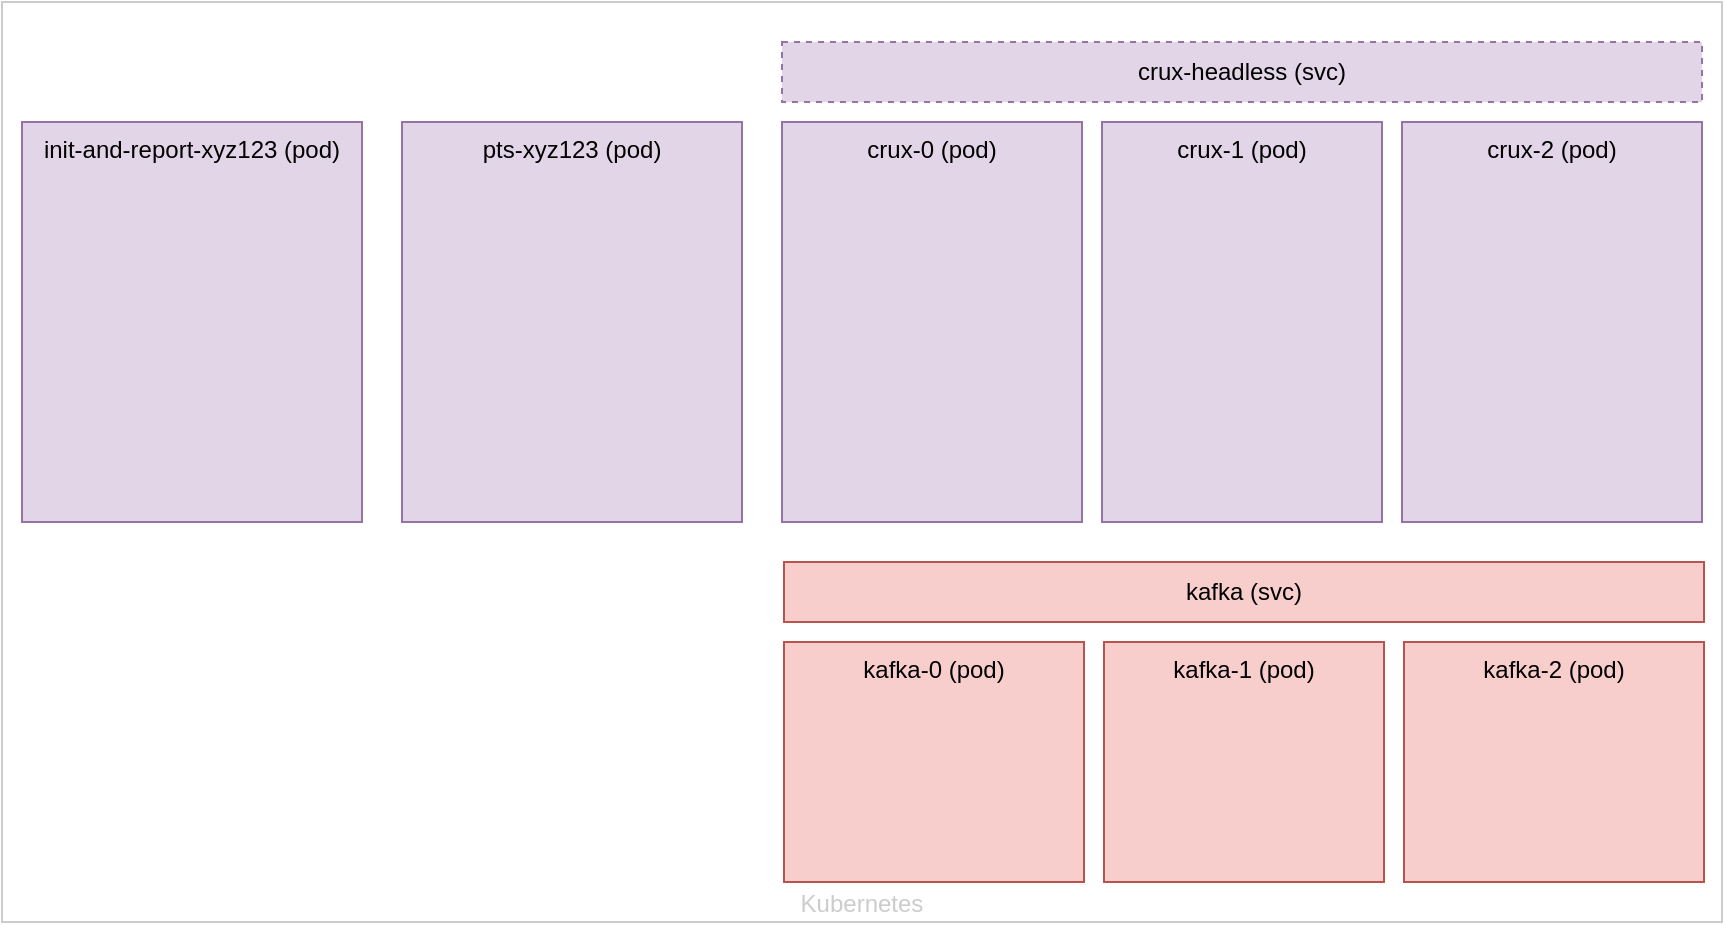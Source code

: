 <mxfile version="14.6.13" type="device" pages="7"><diagram name="1" id="o421BprLSjDPqrNeGSBb"><mxGraphModel dx="1106" dy="997" grid="1" gridSize="10" guides="1" tooltips="1" connect="1" arrows="1" fold="1" page="1" pageScale="1" pageWidth="827" pageHeight="1169" math="0" shadow="0"><root><mxCell id="W3I5wrx4XqFH8S8jA9XH-0"/><mxCell id="W3I5wrx4XqFH8S8jA9XH-1" parent="W3I5wrx4XqFH8S8jA9XH-0"/><mxCell id="HpS_mKQ19znf7oxHuiJr-0" value="Kubernetes" style="rounded=0;whiteSpace=wrap;html=1;strokeColor=#CCCCCC;verticalAlign=bottom;fontColor=#CCCCCC;" vertex="1" parent="W3I5wrx4XqFH8S8jA9XH-1"><mxGeometry x="390" y="530" width="860" height="460" as="geometry"/></mxCell><mxCell id="W3I5wrx4XqFH8S8jA9XH-5" value="crux-0 (pod)" style="rounded=0;whiteSpace=wrap;html=1;verticalAlign=top;fillColor=#e1d5e7;strokeColor=#9673a6;" parent="W3I5wrx4XqFH8S8jA9XH-1" vertex="1"><mxGeometry x="780" y="590" width="150" height="200" as="geometry"/></mxCell><mxCell id="W3I5wrx4XqFH8S8jA9XH-6" value="crux-1 (pod)" style="rounded=0;whiteSpace=wrap;html=1;verticalAlign=top;fillColor=#e1d5e7;strokeColor=#9673a6;" parent="W3I5wrx4XqFH8S8jA9XH-1" vertex="1"><mxGeometry x="940" y="590" width="140" height="200" as="geometry"/></mxCell><mxCell id="W3I5wrx4XqFH8S8jA9XH-7" value="crux-2 (pod)" style="rounded=0;whiteSpace=wrap;html=1;verticalAlign=top;fillColor=#e1d5e7;strokeColor=#9673a6;" parent="W3I5wrx4XqFH8S8jA9XH-1" vertex="1"><mxGeometry x="1090" y="590" width="150" height="200" as="geometry"/></mxCell><mxCell id="W3I5wrx4XqFH8S8jA9XH-8" value="crux-headless (svc)" style="rounded=0;whiteSpace=wrap;html=1;strokeColor=#9673a6;fillColor=#e1d5e7;dashed=1;" parent="W3I5wrx4XqFH8S8jA9XH-1" vertex="1"><mxGeometry x="780" y="550" width="460" height="30" as="geometry"/></mxCell><mxCell id="W3I5wrx4XqFH8S8jA9XH-40" value="init-and-report-xyz123 (pod)" style="rounded=0;whiteSpace=wrap;html=1;verticalAlign=top;fillColor=#e1d5e7;strokeColor=#9673a6;" parent="W3I5wrx4XqFH8S8jA9XH-1" vertex="1"><mxGeometry x="400" y="590" width="170" height="200" as="geometry"/></mxCell><mxCell id="-zE5urBhcanAvPhoX842-0" value="kafka-0 (pod)" style="rounded=0;whiteSpace=wrap;html=1;verticalAlign=top;fillColor=#f8cecc;strokeColor=#b85450;" vertex="1" parent="W3I5wrx4XqFH8S8jA9XH-1"><mxGeometry x="781" y="850" width="150" height="120" as="geometry"/></mxCell><mxCell id="-zE5urBhcanAvPhoX842-1" value="kafka-1 (pod)" style="rounded=0;whiteSpace=wrap;html=1;verticalAlign=top;fillColor=#f8cecc;strokeColor=#b85450;" vertex="1" parent="W3I5wrx4XqFH8S8jA9XH-1"><mxGeometry x="941" y="850" width="140" height="120" as="geometry"/></mxCell><mxCell id="-zE5urBhcanAvPhoX842-2" value="kafka-2 (pod)" style="rounded=0;whiteSpace=wrap;html=1;verticalAlign=top;fillColor=#f8cecc;strokeColor=#b85450;" vertex="1" parent="W3I5wrx4XqFH8S8jA9XH-1"><mxGeometry x="1091" y="850" width="150" height="120" as="geometry"/></mxCell><mxCell id="-zE5urBhcanAvPhoX842-3" value="kafka (svc)" style="rounded=0;whiteSpace=wrap;html=1;strokeColor=#b85450;fillColor=#f8cecc;" vertex="1" parent="W3I5wrx4XqFH8S8jA9XH-1"><mxGeometry x="781" y="810" width="460" height="30" as="geometry"/></mxCell><mxCell id="dmuT03Dbp9GA9JQDammH-0" value="pts-xyz123 (pod)" style="rounded=0;whiteSpace=wrap;html=1;verticalAlign=top;fillColor=#e1d5e7;strokeColor=#9673a6;" vertex="1" parent="W3I5wrx4XqFH8S8jA9XH-1"><mxGeometry x="590" y="590" width="170" height="200" as="geometry"/></mxCell></root></mxGraphModel></diagram><diagram name="2" id="P1FyhXYq5vDjXeHOV_Bl"><mxGraphModel dx="1106" dy="997" grid="1" gridSize="10" guides="1" tooltips="1" connect="1" arrows="1" fold="1" page="1" pageScale="1" pageWidth="827" pageHeight="1169" math="0" shadow="0"><root><mxCell id="rtjS69it9VQC30yN6vss-0"/><mxCell id="rtjS69it9VQC30yN6vss-1" parent="rtjS69it9VQC30yN6vss-0"/><mxCell id="rtjS69it9VQC30yN6vss-2" value="Kubernetes" style="rounded=0;whiteSpace=wrap;html=1;strokeColor=#CCCCCC;verticalAlign=bottom;fontColor=#CCCCCC;" vertex="1" parent="rtjS69it9VQC30yN6vss-1"><mxGeometry x="390" y="530" width="860" height="460" as="geometry"/></mxCell><mxCell id="rtjS69it9VQC30yN6vss-3" value="crux-0 (pod)" style="rounded=0;whiteSpace=wrap;html=1;verticalAlign=top;fillColor=#e1d5e7;strokeColor=#9673a6;" vertex="1" parent="rtjS69it9VQC30yN6vss-1"><mxGeometry x="780" y="590" width="150" height="200" as="geometry"/></mxCell><mxCell id="rtjS69it9VQC30yN6vss-4" value="crux-1 (pod)" style="rounded=0;whiteSpace=wrap;html=1;verticalAlign=top;fillColor=#e1d5e7;strokeColor=#9673a6;" vertex="1" parent="rtjS69it9VQC30yN6vss-1"><mxGeometry x="940" y="590" width="140" height="200" as="geometry"/></mxCell><mxCell id="rtjS69it9VQC30yN6vss-5" value="crux-2 (pod)" style="rounded=0;whiteSpace=wrap;html=1;verticalAlign=top;fillColor=#e1d5e7;strokeColor=#9673a6;" vertex="1" parent="rtjS69it9VQC30yN6vss-1"><mxGeometry x="1090" y="590" width="150" height="200" as="geometry"/></mxCell><mxCell id="rtjS69it9VQC30yN6vss-6" value="crux-headless (svc)" style="rounded=0;whiteSpace=wrap;html=1;strokeColor=#9673a6;fillColor=#e1d5e7;dashed=1;" vertex="1" parent="rtjS69it9VQC30yN6vss-1"><mxGeometry x="780" y="550" width="460" height="30" as="geometry"/></mxCell><mxCell id="rtjS69it9VQC30yN6vss-7" value="OMAG Server Platform" style="rounded=0;whiteSpace=wrap;html=1;verticalAlign=top;fillColor=#dae8fc;strokeColor=#6c8ebf;" vertex="1" parent="rtjS69it9VQC30yN6vss-1"><mxGeometry x="940" y="620" width="140" height="160" as="geometry"/></mxCell><mxCell id="rtjS69it9VQC30yN6vss-8" value="OMAG Server Platform" style="rounded=0;whiteSpace=wrap;html=1;verticalAlign=top;fillColor=#dae8fc;strokeColor=#6c8ebf;" vertex="1" parent="rtjS69it9VQC30yN6vss-1"><mxGeometry x="790" y="620" width="140" height="160" as="geometry"/></mxCell><mxCell id="rtjS69it9VQC30yN6vss-9" value="OMAG Server Platform" style="rounded=0;whiteSpace=wrap;html=1;verticalAlign=top;fillColor=#dae8fc;strokeColor=#6c8ebf;" vertex="1" parent="rtjS69it9VQC30yN6vss-1"><mxGeometry x="1090" y="620" width="140" height="160" as="geometry"/></mxCell><mxCell id="rtjS69it9VQC30yN6vss-10" value="init-and-report-xyz123 (pod)" style="rounded=0;whiteSpace=wrap;html=1;verticalAlign=top;fillColor=#e1d5e7;strokeColor=#9673a6;" vertex="1" parent="rtjS69it9VQC30yN6vss-1"><mxGeometry x="400" y="590" width="170" height="200" as="geometry"/></mxCell><mxCell id="rtjS69it9VQC30yN6vss-11" value="shell scripts" style="rounded=0;whiteSpace=wrap;html=1;verticalAlign=top;fillColor=#f5f5f5;strokeColor=#666666;fontColor=#333333;" vertex="1" parent="rtjS69it9VQC30yN6vss-1"><mxGeometry x="410" y="620" width="150" height="160" as="geometry"/></mxCell><mxCell id="rtjS69it9VQC30yN6vss-12" value="1. waitForStatefulSet" style="rounded=0;whiteSpace=wrap;html=1;fillColor=#f5f5f5;strokeColor=#666666;align=left;fontColor=#333333;dashed=1;" vertex="1" parent="rtjS69it9VQC30yN6vss-1"><mxGeometry x="420" y="650" width="130" height="20" as="geometry"/></mxCell><mxCell id="rtjS69it9VQC30yN6vss-13" style="edgeStyle=orthogonalEdgeStyle;rounded=0;orthogonalLoop=1;jettySize=auto;html=1;endArrow=none;endFill=0;exitX=1;exitY=0.5;exitDx=0;exitDy=0;entryX=0.5;entryY=0;entryDx=0;entryDy=0;" edge="1" parent="rtjS69it9VQC30yN6vss-1" source="rtjS69it9VQC30yN6vss-12" target="rtjS69it9VQC30yN6vss-8"><mxGeometry relative="1" as="geometry"><mxPoint x="755" y="405" as="targetPoint"/><mxPoint x="710" y="360" as="sourcePoint"/><Array as="points"><mxPoint x="580" y="660"/><mxPoint x="580" y="540"/><mxPoint x="860" y="540"/></Array></mxGeometry></mxCell><mxCell id="rtjS69it9VQC30yN6vss-14" style="edgeStyle=orthogonalEdgeStyle;rounded=0;orthogonalLoop=1;jettySize=auto;html=1;endArrow=none;endFill=0;exitX=1;exitY=0.5;exitDx=0;exitDy=0;" edge="1" parent="rtjS69it9VQC30yN6vss-1" source="rtjS69it9VQC30yN6vss-12" target="rtjS69it9VQC30yN6vss-9"><mxGeometry relative="1" as="geometry"><mxPoint x="775" y="425" as="targetPoint"/><mxPoint x="730" y="380" as="sourcePoint"/><Array as="points"><mxPoint x="580" y="660"/><mxPoint x="580" y="540"/><mxPoint x="1160" y="540"/></Array></mxGeometry></mxCell><mxCell id="rtjS69it9VQC30yN6vss-15" style="edgeStyle=orthogonalEdgeStyle;rounded=0;orthogonalLoop=1;jettySize=auto;html=1;endArrow=none;endFill=0;exitX=1;exitY=0.5;exitDx=0;exitDy=0;entryX=0.5;entryY=0;entryDx=0;entryDy=0;" edge="1" parent="rtjS69it9VQC30yN6vss-1" source="rtjS69it9VQC30yN6vss-12" target="rtjS69it9VQC30yN6vss-7"><mxGeometry relative="1" as="geometry"><mxPoint x="785" y="435" as="targetPoint"/><mxPoint x="740" y="390" as="sourcePoint"/><Array as="points"><mxPoint x="580" y="660"/><mxPoint x="580" y="540"/><mxPoint x="1010" y="540"/></Array></mxGeometry></mxCell><mxCell id="rtjS69it9VQC30yN6vss-16" value="kafka-0 (pod)" style="rounded=0;whiteSpace=wrap;html=1;verticalAlign=top;fillColor=#f8cecc;strokeColor=#b85450;" vertex="1" parent="rtjS69it9VQC30yN6vss-1"><mxGeometry x="781" y="850" width="150" height="120" as="geometry"/></mxCell><mxCell id="rtjS69it9VQC30yN6vss-17" value="kafka-1 (pod)" style="rounded=0;whiteSpace=wrap;html=1;verticalAlign=top;fillColor=#f8cecc;strokeColor=#b85450;" vertex="1" parent="rtjS69it9VQC30yN6vss-1"><mxGeometry x="941" y="850" width="140" height="120" as="geometry"/></mxCell><mxCell id="rtjS69it9VQC30yN6vss-18" value="kafka-2 (pod)" style="rounded=0;whiteSpace=wrap;html=1;verticalAlign=top;fillColor=#f8cecc;strokeColor=#b85450;" vertex="1" parent="rtjS69it9VQC30yN6vss-1"><mxGeometry x="1091" y="850" width="150" height="120" as="geometry"/></mxCell><mxCell id="rtjS69it9VQC30yN6vss-19" value="kafka (svc)" style="rounded=0;whiteSpace=wrap;html=1;strokeColor=#b85450;fillColor=#f8cecc;" vertex="1" parent="rtjS69it9VQC30yN6vss-1"><mxGeometry x="781" y="810" width="460" height="30" as="geometry"/></mxCell></root></mxGraphModel></diagram><diagram name="3" id="gvaHifuwFr6IH4t5NJTI"><mxGraphModel dx="922" dy="2000" grid="1" gridSize="10" guides="1" tooltips="1" connect="1" arrows="1" fold="1" page="1" pageScale="1" pageWidth="827" pageHeight="1169" math="0" shadow="0"><root><mxCell id="yeWYatBF5VqLjX-jzkud-0"/><mxCell id="yeWYatBF5VqLjX-jzkud-1" parent="yeWYatBF5VqLjX-jzkud-0"/><mxCell id="CgIHmFMfjCT6qo3tj6jB-0" value="Kubernetes" style="rounded=0;whiteSpace=wrap;html=1;strokeColor=#CCCCCC;verticalAlign=bottom;fontColor=#CCCCCC;" vertex="1" parent="yeWYatBF5VqLjX-jzkud-1"><mxGeometry x="230" y="-20" width="860" height="460" as="geometry"/></mxCell><mxCell id="CgIHmFMfjCT6qo3tj6jB-1" value="crux-0 (pod)" style="rounded=0;whiteSpace=wrap;html=1;verticalAlign=top;fillColor=#e1d5e7;strokeColor=#9673a6;" vertex="1" parent="yeWYatBF5VqLjX-jzkud-1"><mxGeometry x="620" y="40" width="150" height="200" as="geometry"/></mxCell><mxCell id="CgIHmFMfjCT6qo3tj6jB-2" value="crux-1 (pod)" style="rounded=0;whiteSpace=wrap;html=1;verticalAlign=top;fillColor=#e1d5e7;strokeColor=#9673a6;" vertex="1" parent="yeWYatBF5VqLjX-jzkud-1"><mxGeometry x="780" y="40" width="140" height="200" as="geometry"/></mxCell><mxCell id="CgIHmFMfjCT6qo3tj6jB-3" value="crux-2 (pod)" style="rounded=0;whiteSpace=wrap;html=1;verticalAlign=top;fillColor=#e1d5e7;strokeColor=#9673a6;" vertex="1" parent="yeWYatBF5VqLjX-jzkud-1"><mxGeometry x="930" y="40" width="150" height="200" as="geometry"/></mxCell><mxCell id="CgIHmFMfjCT6qo3tj6jB-4" value="crux-headless (svc)" style="rounded=0;whiteSpace=wrap;html=1;strokeColor=#9673a6;fillColor=#e1d5e7;dashed=1;" vertex="1" parent="yeWYatBF5VqLjX-jzkud-1"><mxGeometry x="620" width="460" height="30" as="geometry"/></mxCell><mxCell id="CgIHmFMfjCT6qo3tj6jB-5" value="OMAG Server Platform" style="rounded=0;whiteSpace=wrap;html=1;verticalAlign=top;fillColor=#dae8fc;strokeColor=#6c8ebf;" vertex="1" parent="yeWYatBF5VqLjX-jzkud-1"><mxGeometry x="780" y="70" width="140" height="160" as="geometry"/></mxCell><mxCell id="CgIHmFMfjCT6qo3tj6jB-6" value="OMAG Server Platform" style="rounded=0;whiteSpace=wrap;html=1;verticalAlign=top;fillColor=#dae8fc;strokeColor=#6c8ebf;" vertex="1" parent="yeWYatBF5VqLjX-jzkud-1"><mxGeometry x="630" y="70" width="140" height="160" as="geometry"/></mxCell><mxCell id="CgIHmFMfjCT6qo3tj6jB-7" value="OMAG Server Platform" style="rounded=0;whiteSpace=wrap;html=1;verticalAlign=top;fillColor=#dae8fc;strokeColor=#6c8ebf;" vertex="1" parent="yeWYatBF5VqLjX-jzkud-1"><mxGeometry x="930" y="70" width="140" height="160" as="geometry"/></mxCell><mxCell id="CgIHmFMfjCT6qo3tj6jB-8" value="init-and-report-xyz123 (pod)" style="rounded=0;whiteSpace=wrap;html=1;verticalAlign=top;fillColor=#e1d5e7;strokeColor=#9673a6;" vertex="1" parent="yeWYatBF5VqLjX-jzkud-1"><mxGeometry x="240" y="40" width="170" height="200" as="geometry"/></mxCell><mxCell id="CgIHmFMfjCT6qo3tj6jB-9" value="shell scripts" style="rounded=0;whiteSpace=wrap;html=1;verticalAlign=top;fillColor=#f5f5f5;strokeColor=#666666;fontColor=#333333;" vertex="1" parent="yeWYatBF5VqLjX-jzkud-1"><mxGeometry x="250" y="70" width="150" height="160" as="geometry"/></mxCell><mxCell id="CgIHmFMfjCT6qo3tj6jB-10" value="1. waitForStatefulSet" style="rounded=0;whiteSpace=wrap;html=1;fillColor=#f5f5f5;strokeColor=#666666;align=left;fontColor=#333333;dashed=1;" vertex="1" parent="yeWYatBF5VqLjX-jzkud-1"><mxGeometry x="260" y="100" width="130" height="20" as="geometry"/></mxCell><mxCell id="CgIHmFMfjCT6qo3tj6jB-14" value="2. bootstrapConfig" style="rounded=0;whiteSpace=wrap;html=1;fillColor=#f5f5f5;strokeColor=#666666;align=left;fontColor=#333333;dashed=1;" vertex="1" parent="yeWYatBF5VqLjX-jzkud-1"><mxGeometry x="260" y="130" width="130" height="20" as="geometry"/></mxCell><mxCell id="mvk-CEdSzLnXs64TTOu4-0" value="pts-xyz123 (pod)" style="rounded=0;whiteSpace=wrap;html=1;verticalAlign=top;fillColor=#e1d5e7;strokeColor=#9673a6;" vertex="1" parent="yeWYatBF5VqLjX-jzkud-1"><mxGeometry x="430" y="40" width="170" height="200" as="geometry"/></mxCell><mxCell id="mvk-CEdSzLnXs64TTOu4-1" value="OMAG Server Platform" style="rounded=0;whiteSpace=wrap;html=1;verticalAlign=top;fillColor=#dae8fc;strokeColor=#6c8ebf;" vertex="1" parent="yeWYatBF5VqLjX-jzkud-1"><mxGeometry x="440" y="70" width="150" height="160" as="geometry"/></mxCell><mxCell id="mvk-CEdSzLnXs64TTOu4-2" value="OMAG Server (&quot;crux&quot;)" style="rounded=0;whiteSpace=wrap;html=1;fillColor=#ffe6cc;strokeColor=#d79b00;verticalAlign=top;dashed=1;" vertex="1" parent="yeWYatBF5VqLjX-jzkud-1"><mxGeometry x="450" y="100" width="130" height="60" as="geometry"/></mxCell><mxCell id="mvk-CEdSzLnXs64TTOu4-3" value="Configure" style="rounded=0;whiteSpace=wrap;html=1;fillColor=#fff2cc;strokeColor=#d6b656;align=center;" vertex="1" parent="yeWYatBF5VqLjX-jzkud-1"><mxGeometry x="460" y="130" width="110" height="20" as="geometry"/></mxCell><mxCell id="mvk-CEdSzLnXs64TTOu4-4" style="edgeStyle=orthogonalEdgeStyle;rounded=0;orthogonalLoop=1;jettySize=auto;html=1;endArrow=none;endFill=0;exitX=1;exitY=0.5;exitDx=0;exitDy=0;entryX=0;entryY=0.5;entryDx=0;entryDy=0;" edge="1" parent="yeWYatBF5VqLjX-jzkud-1" source="CgIHmFMfjCT6qo3tj6jB-14" target="mvk-CEdSzLnXs64TTOu4-3"><mxGeometry relative="1" as="geometry"><mxPoint x="775" y="390" as="targetPoint"/><mxPoint x="710" y="390" as="sourcePoint"/><Array as="points"/></mxGeometry></mxCell><mxCell id="mvk-CEdSzLnXs64TTOu4-5" style="edgeStyle=orthogonalEdgeStyle;rounded=0;orthogonalLoop=1;jettySize=auto;html=1;endArrow=none;endFill=0;exitX=1;exitY=0.5;exitDx=0;exitDy=0;entryX=0.5;entryY=0;entryDx=0;entryDy=0;" edge="1" parent="yeWYatBF5VqLjX-jzkud-1" source="mvk-CEdSzLnXs64TTOu4-3" target="CgIHmFMfjCT6qo3tj6jB-6"><mxGeometry relative="1" as="geometry"><mxPoint x="675" y="600" as="targetPoint"/><mxPoint x="885" y="395" as="sourcePoint"/><Array as="points"><mxPoint x="610" y="140"/><mxPoint x="610" y="-10"/><mxPoint x="700" y="-10"/></Array></mxGeometry></mxCell><mxCell id="mvk-CEdSzLnXs64TTOu4-6" style="edgeStyle=orthogonalEdgeStyle;rounded=0;orthogonalLoop=1;jettySize=auto;html=1;endArrow=none;endFill=0;exitX=1;exitY=0.5;exitDx=0;exitDy=0;entryX=0.5;entryY=0;entryDx=0;entryDy=0;" edge="1" parent="yeWYatBF5VqLjX-jzkud-1" source="mvk-CEdSzLnXs64TTOu4-3" target="CgIHmFMfjCT6qo3tj6jB-5"><mxGeometry relative="1" as="geometry"><mxPoint x="710" y="80" as="targetPoint"/><mxPoint x="580" y="150" as="sourcePoint"/><Array as="points"><mxPoint x="610" y="140"/><mxPoint x="610" y="-10"/><mxPoint x="850" y="-10"/></Array></mxGeometry></mxCell><mxCell id="mvk-CEdSzLnXs64TTOu4-7" style="edgeStyle=orthogonalEdgeStyle;rounded=0;orthogonalLoop=1;jettySize=auto;html=1;endArrow=none;endFill=0;exitX=1;exitY=0.5;exitDx=0;exitDy=0;entryX=0.5;entryY=0;entryDx=0;entryDy=0;" edge="1" parent="yeWYatBF5VqLjX-jzkud-1" source="mvk-CEdSzLnXs64TTOu4-3" target="CgIHmFMfjCT6qo3tj6jB-7"><mxGeometry relative="1" as="geometry"><mxPoint x="720" y="90" as="targetPoint"/><mxPoint x="590" y="160" as="sourcePoint"/><Array as="points"><mxPoint x="610" y="140"/><mxPoint x="610" y="-10"/><mxPoint x="1000" y="-10"/></Array></mxGeometry></mxCell><mxCell id="mvk-CEdSzLnXs64TTOu4-19" value="OMAG Server (&quot;crux&quot;)" style="rounded=0;whiteSpace=wrap;html=1;fillColor=#ffe6cc;strokeColor=#d79b00;verticalAlign=top;" vertex="1" parent="yeWYatBF5VqLjX-jzkud-1"><mxGeometry x="780" y="100" width="140" height="120" as="geometry"/></mxCell><mxCell id="mvk-CEdSzLnXs64TTOu4-22" value="OMAG Server (&quot;crux&quot;)" style="rounded=0;whiteSpace=wrap;html=1;fillColor=#ffe6cc;strokeColor=#d79b00;verticalAlign=top;" vertex="1" parent="yeWYatBF5VqLjX-jzkud-1"><mxGeometry x="640" y="100" width="130" height="120" as="geometry"/></mxCell><mxCell id="mvk-CEdSzLnXs64TTOu4-23" value="" style="rounded=0;whiteSpace=wrap;html=1;verticalAlign=top;fillColor=#d5e8d4;strokeColor=#82b366;" vertex="1" parent="yeWYatBF5VqLjX-jzkud-1"><mxGeometry x="650" y="130" width="120" height="80" as="geometry"/></mxCell><mxCell id="mvk-CEdSzLnXs64TTOu4-25" value="OMAG Server (&quot;crux&quot;)" style="rounded=0;whiteSpace=wrap;html=1;fillColor=#ffe6cc;strokeColor=#d79b00;verticalAlign=top;" vertex="1" parent="yeWYatBF5VqLjX-jzkud-1"><mxGeometry x="930" y="100" width="130" height="120" as="geometry"/></mxCell><mxCell id="mvk-CEdSzLnXs64TTOu4-26" value="" style="rounded=0;whiteSpace=wrap;html=1;verticalAlign=top;fillColor=#d5e8d4;strokeColor=#82b366;" vertex="1" parent="yeWYatBF5VqLjX-jzkud-1"><mxGeometry x="930" y="130" width="120" height="80" as="geometry"/></mxCell><mxCell id="mvk-CEdSzLnXs64TTOu4-31" value="" style="rounded=0;whiteSpace=wrap;html=1;verticalAlign=top;fillColor=#d5e8d4;strokeColor=#82b366;fillOpacity=50;strokeOpacity=50;" vertex="1" parent="yeWYatBF5VqLjX-jzkud-1"><mxGeometry x="770" y="130" width="10" height="80" as="geometry"/></mxCell><mxCell id="mvk-CEdSzLnXs64TTOu4-32" value="" style="rounded=0;whiteSpace=wrap;html=1;verticalAlign=top;fillColor=#d5e8d4;strokeColor=#82b366;fillOpacity=50;strokeOpacity=50;" vertex="1" parent="yeWYatBF5VqLjX-jzkud-1"><mxGeometry x="920" y="130" width="10" height="80" as="geometry"/></mxCell><mxCell id="PaCx2GUCx2D45-4YZmr7-0" value="kafka-0 (pod)" style="rounded=0;whiteSpace=wrap;html=1;verticalAlign=top;fillColor=#f8cecc;strokeColor=#b85450;" vertex="1" parent="yeWYatBF5VqLjX-jzkud-1"><mxGeometry x="620" y="300" width="150" height="120" as="geometry"/></mxCell><mxCell id="PaCx2GUCx2D45-4YZmr7-1" value="kafka-1 (pod)" style="rounded=0;whiteSpace=wrap;html=1;verticalAlign=top;fillColor=#f8cecc;strokeColor=#b85450;" vertex="1" parent="yeWYatBF5VqLjX-jzkud-1"><mxGeometry x="780" y="300" width="140" height="120" as="geometry"/></mxCell><mxCell id="PaCx2GUCx2D45-4YZmr7-2" value="kafka-2 (pod)" style="rounded=0;whiteSpace=wrap;html=1;verticalAlign=top;fillColor=#f8cecc;strokeColor=#b85450;" vertex="1" parent="yeWYatBF5VqLjX-jzkud-1"><mxGeometry x="930" y="300" width="150" height="120" as="geometry"/></mxCell><mxCell id="PaCx2GUCx2D45-4YZmr7-3" value="kafka (svc)" style="rounded=0;whiteSpace=wrap;html=1;strokeColor=#b85450;fillColor=#f8cecc;" vertex="1" parent="yeWYatBF5VqLjX-jzkud-1"><mxGeometry x="620" y="260" width="460" height="30" as="geometry"/></mxCell><mxCell id="mvk-CEdSzLnXs64TTOu4-20" value="Crux Plugin Repository Connector" style="rounded=0;html=1;verticalAlign=top;fillColor=#d5e8d4;strokeColor=#82b366;" vertex="1" parent="yeWYatBF5VqLjX-jzkud-1"><mxGeometry x="780" y="130" width="140" height="80" as="geometry"/></mxCell></root></mxGraphModel></diagram><diagram name="4" id="HOyYQTjdi1FVurPUtF3l"><mxGraphModel dx="1106" dy="2166" grid="1" gridSize="10" guides="1" tooltips="1" connect="1" arrows="1" fold="1" page="1" pageScale="1" pageWidth="827" pageHeight="1169" math="0" shadow="0"><root><mxCell id="IoTGRkxlbwRhX6QtQ5mx-0"/><mxCell id="IoTGRkxlbwRhX6QtQ5mx-1" parent="IoTGRkxlbwRhX6QtQ5mx-0"/><mxCell id="IoTGRkxlbwRhX6QtQ5mx-35" value="Kubernetes" style="rounded=0;whiteSpace=wrap;html=1;strokeColor=#CCCCCC;verticalAlign=bottom;fontColor=#CCCCCC;" vertex="1" parent="IoTGRkxlbwRhX6QtQ5mx-1"><mxGeometry x="230" y="-20" width="860" height="460" as="geometry"/></mxCell><mxCell id="IoTGRkxlbwRhX6QtQ5mx-36" value="crux-0 (pod)" style="rounded=0;whiteSpace=wrap;html=1;verticalAlign=top;fillColor=#e1d5e7;strokeColor=#9673a6;" vertex="1" parent="IoTGRkxlbwRhX6QtQ5mx-1"><mxGeometry x="620" y="40" width="150" height="200" as="geometry"/></mxCell><mxCell id="IoTGRkxlbwRhX6QtQ5mx-37" value="crux-1 (pod)" style="rounded=0;whiteSpace=wrap;html=1;verticalAlign=top;fillColor=#e1d5e7;strokeColor=#9673a6;" vertex="1" parent="IoTGRkxlbwRhX6QtQ5mx-1"><mxGeometry x="780" y="40" width="140" height="200" as="geometry"/></mxCell><mxCell id="IoTGRkxlbwRhX6QtQ5mx-38" value="crux-2 (pod)" style="rounded=0;whiteSpace=wrap;html=1;verticalAlign=top;fillColor=#e1d5e7;strokeColor=#9673a6;" vertex="1" parent="IoTGRkxlbwRhX6QtQ5mx-1"><mxGeometry x="930" y="40" width="150" height="200" as="geometry"/></mxCell><mxCell id="IoTGRkxlbwRhX6QtQ5mx-39" value="crux (svc)" style="rounded=0;whiteSpace=wrap;html=1;strokeColor=#9673a6;fillColor=#e1d5e7;" vertex="1" parent="IoTGRkxlbwRhX6QtQ5mx-1"><mxGeometry x="620" width="460" height="30" as="geometry"/></mxCell><mxCell id="IoTGRkxlbwRhX6QtQ5mx-40" value="OMAG Server Platform" style="rounded=0;whiteSpace=wrap;html=1;verticalAlign=top;fillColor=#dae8fc;strokeColor=#6c8ebf;" vertex="1" parent="IoTGRkxlbwRhX6QtQ5mx-1"><mxGeometry x="780" y="70" width="140" height="160" as="geometry"/></mxCell><mxCell id="IoTGRkxlbwRhX6QtQ5mx-41" value="OMAG Server Platform" style="rounded=0;whiteSpace=wrap;html=1;verticalAlign=top;fillColor=#dae8fc;strokeColor=#6c8ebf;" vertex="1" parent="IoTGRkxlbwRhX6QtQ5mx-1"><mxGeometry x="630" y="70" width="140" height="160" as="geometry"/></mxCell><mxCell id="IoTGRkxlbwRhX6QtQ5mx-42" value="OMAG Server Platform" style="rounded=0;whiteSpace=wrap;html=1;verticalAlign=top;fillColor=#dae8fc;strokeColor=#6c8ebf;" vertex="1" parent="IoTGRkxlbwRhX6QtQ5mx-1"><mxGeometry x="930" y="70" width="140" height="160" as="geometry"/></mxCell><mxCell id="IoTGRkxlbwRhX6QtQ5mx-43" value="init-and-report-xyz123 (pod)" style="rounded=0;whiteSpace=wrap;html=1;verticalAlign=top;fillColor=#e1d5e7;strokeColor=#9673a6;" vertex="1" parent="IoTGRkxlbwRhX6QtQ5mx-1"><mxGeometry x="240" y="40" width="170" height="200" as="geometry"/></mxCell><mxCell id="IoTGRkxlbwRhX6QtQ5mx-44" value="shell scripts" style="rounded=0;whiteSpace=wrap;html=1;verticalAlign=top;fillColor=#f5f5f5;strokeColor=#666666;fontColor=#333333;" vertex="1" parent="IoTGRkxlbwRhX6QtQ5mx-1"><mxGeometry x="250" y="70" width="150" height="160" as="geometry"/></mxCell><mxCell id="IoTGRkxlbwRhX6QtQ5mx-45" value="1. waitForStatefulSet" style="rounded=0;whiteSpace=wrap;html=1;fillColor=#f5f5f5;strokeColor=#666666;align=left;fontColor=#333333;dashed=1;" vertex="1" parent="IoTGRkxlbwRhX6QtQ5mx-1"><mxGeometry x="260" y="100" width="130" height="20" as="geometry"/></mxCell><mxCell id="IoTGRkxlbwRhX6QtQ5mx-46" value="2. bootstrapConfig" style="rounded=0;whiteSpace=wrap;html=1;fillColor=#f5f5f5;strokeColor=#666666;align=left;fontColor=#333333;dashed=1;" vertex="1" parent="IoTGRkxlbwRhX6QtQ5mx-1"><mxGeometry x="260" y="130" width="130" height="20" as="geometry"/></mxCell><mxCell id="IoTGRkxlbwRhX6QtQ5mx-47" value="pts-xyz123 (pod)" style="rounded=0;whiteSpace=wrap;html=1;verticalAlign=top;fillColor=#e1d5e7;strokeColor=#9673a6;" vertex="1" parent="IoTGRkxlbwRhX6QtQ5mx-1"><mxGeometry x="430" y="40" width="170" height="200" as="geometry"/></mxCell><mxCell id="IoTGRkxlbwRhX6QtQ5mx-48" value="OMAG Server Platform" style="rounded=0;whiteSpace=wrap;html=1;verticalAlign=top;fillColor=#dae8fc;strokeColor=#6c8ebf;" vertex="1" parent="IoTGRkxlbwRhX6QtQ5mx-1"><mxGeometry x="440" y="70" width="150" height="160" as="geometry"/></mxCell><mxCell id="IoTGRkxlbwRhX6QtQ5mx-49" value="OMAG Server (&quot;crux&quot;)" style="rounded=0;whiteSpace=wrap;html=1;fillColor=#ffe6cc;strokeColor=#d79b00;verticalAlign=top;dashed=1;" vertex="1" parent="IoTGRkxlbwRhX6QtQ5mx-1"><mxGeometry x="450" y="100" width="130" height="60" as="geometry"/></mxCell><mxCell id="IoTGRkxlbwRhX6QtQ5mx-50" value="Configure" style="rounded=0;whiteSpace=wrap;html=1;fillColor=#fff2cc;strokeColor=#d6b656;align=center;" vertex="1" parent="IoTGRkxlbwRhX6QtQ5mx-1"><mxGeometry x="460" y="130" width="110" height="20" as="geometry"/></mxCell><mxCell id="IoTGRkxlbwRhX6QtQ5mx-55" value="OMAG Server (&quot;crux&quot;)" style="rounded=0;whiteSpace=wrap;html=1;fillColor=#ffe6cc;strokeColor=#d79b00;verticalAlign=top;" vertex="1" parent="IoTGRkxlbwRhX6QtQ5mx-1"><mxGeometry x="780" y="100" width="140" height="120" as="geometry"/></mxCell><mxCell id="IoTGRkxlbwRhX6QtQ5mx-56" value="OMAG Server (&quot;crux&quot;)" style="rounded=0;whiteSpace=wrap;html=1;fillColor=#ffe6cc;strokeColor=#d79b00;verticalAlign=top;" vertex="1" parent="IoTGRkxlbwRhX6QtQ5mx-1"><mxGeometry x="640" y="100" width="130" height="120" as="geometry"/></mxCell><mxCell id="IoTGRkxlbwRhX6QtQ5mx-57" value="" style="rounded=0;whiteSpace=wrap;html=1;verticalAlign=top;fillColor=#d5e8d4;strokeColor=#82b366;" vertex="1" parent="IoTGRkxlbwRhX6QtQ5mx-1"><mxGeometry x="650" y="130" width="120" height="80" as="geometry"/></mxCell><mxCell id="IoTGRkxlbwRhX6QtQ5mx-58" value="ICruxAPI" style="rounded=0;whiteSpace=wrap;html=1;fillColor=#fff2cc;strokeColor=#d6b656;" vertex="1" parent="IoTGRkxlbwRhX6QtQ5mx-1"><mxGeometry x="660" y="180" width="100" height="20" as="geometry"/></mxCell><mxCell id="IoTGRkxlbwRhX6QtQ5mx-59" value="OMAG Server (&quot;crux&quot;)" style="rounded=0;whiteSpace=wrap;html=1;fillColor=#ffe6cc;strokeColor=#d79b00;verticalAlign=top;" vertex="1" parent="IoTGRkxlbwRhX6QtQ5mx-1"><mxGeometry x="930" y="100" width="130" height="120" as="geometry"/></mxCell><mxCell id="IoTGRkxlbwRhX6QtQ5mx-60" value="" style="rounded=0;whiteSpace=wrap;html=1;verticalAlign=top;fillColor=#d5e8d4;strokeColor=#82b366;" vertex="1" parent="IoTGRkxlbwRhX6QtQ5mx-1"><mxGeometry x="930" y="130" width="120" height="80" as="geometry"/></mxCell><mxCell id="IoTGRkxlbwRhX6QtQ5mx-61" value="ICruxAPI" style="rounded=0;whiteSpace=wrap;html=1;fillColor=#fff2cc;strokeColor=#d6b656;" vertex="1" parent="IoTGRkxlbwRhX6QtQ5mx-1"><mxGeometry x="940" y="180" width="100" height="20" as="geometry"/></mxCell><mxCell id="IoTGRkxlbwRhX6QtQ5mx-62" value="local indexes" style="rounded=0;whiteSpace=wrap;html=1;fillColor=#fff2cc;strokeColor=#d6b656;" vertex="1" parent="IoTGRkxlbwRhX6QtQ5mx-1"><mxGeometry x="660" y="160" width="100" height="20" as="geometry"/></mxCell><mxCell id="IoTGRkxlbwRhX6QtQ5mx-63" value="local indexes" style="rounded=0;whiteSpace=wrap;html=1;fillColor=#fff2cc;strokeColor=#d6b656;" vertex="1" parent="IoTGRkxlbwRhX6QtQ5mx-1"><mxGeometry x="940" y="160" width="100" height="20" as="geometry"/></mxCell><mxCell id="IoTGRkxlbwRhX6QtQ5mx-64" value="" style="rounded=0;whiteSpace=wrap;html=1;verticalAlign=top;fillColor=#d5e8d4;strokeColor=#82b366;fillOpacity=50;strokeOpacity=50;" vertex="1" parent="IoTGRkxlbwRhX6QtQ5mx-1"><mxGeometry x="770" y="130" width="10" height="80" as="geometry"/></mxCell><mxCell id="IoTGRkxlbwRhX6QtQ5mx-65" value="" style="rounded=0;whiteSpace=wrap;html=1;verticalAlign=top;fillColor=#d5e8d4;strokeColor=#82b366;fillOpacity=50;strokeOpacity=50;" vertex="1" parent="IoTGRkxlbwRhX6QtQ5mx-1"><mxGeometry x="920" y="130" width="10" height="80" as="geometry"/></mxCell><mxCell id="IoTGRkxlbwRhX6QtQ5mx-66" value="kafka-0 (pod)" style="rounded=0;whiteSpace=wrap;html=1;verticalAlign=top;fillColor=#f8cecc;strokeColor=#b85450;" vertex="1" parent="IoTGRkxlbwRhX6QtQ5mx-1"><mxGeometry x="620" y="300" width="150" height="120" as="geometry"/></mxCell><mxCell id="IoTGRkxlbwRhX6QtQ5mx-67" value="kafka-1 (pod)" style="rounded=0;whiteSpace=wrap;html=1;verticalAlign=top;fillColor=#f8cecc;strokeColor=#b85450;" vertex="1" parent="IoTGRkxlbwRhX6QtQ5mx-1"><mxGeometry x="780" y="300" width="140" height="120" as="geometry"/></mxCell><mxCell id="IoTGRkxlbwRhX6QtQ5mx-68" value="kafka-2 (pod)" style="rounded=0;whiteSpace=wrap;html=1;verticalAlign=top;fillColor=#f8cecc;strokeColor=#b85450;" vertex="1" parent="IoTGRkxlbwRhX6QtQ5mx-1"><mxGeometry x="930" y="300" width="150" height="120" as="geometry"/></mxCell><mxCell id="IoTGRkxlbwRhX6QtQ5mx-69" value="kafka (svc)" style="rounded=0;whiteSpace=wrap;html=1;strokeColor=#b85450;fillColor=#f8cecc;" vertex="1" parent="IoTGRkxlbwRhX6QtQ5mx-1"><mxGeometry x="620" y="260" width="460" height="30" as="geometry"/></mxCell><mxCell id="IoTGRkxlbwRhX6QtQ5mx-70" value="crux-doc-store (topic)" style="rounded=0;whiteSpace=wrap;html=1;fillColor=#fff2cc;strokeColor=#d6b656;" vertex="1" parent="IoTGRkxlbwRhX6QtQ5mx-1"><mxGeometry x="630" y="360" width="440" height="20" as="geometry"/></mxCell><mxCell id="IoTGRkxlbwRhX6QtQ5mx-71" value="crux-tx-log (topic)" style="rounded=0;whiteSpace=wrap;html=1;fillColor=#fff2cc;strokeColor=#d6b656;" vertex="1" parent="IoTGRkxlbwRhX6QtQ5mx-1"><mxGeometry x="630" y="390" width="440" height="20" as="geometry"/></mxCell><mxCell id="IoTGRkxlbwRhX6QtQ5mx-72" value="egeria.openmetadata.repositoryservices.cohort.coco.OMRSTopic (topic)" style="rounded=0;whiteSpace=wrap;html=1;fillColor=#fff2cc;strokeColor=#d6b656;" vertex="1" parent="IoTGRkxlbwRhX6QtQ5mx-1"><mxGeometry x="630" y="330" width="440" height="20" as="geometry"/></mxCell><mxCell id="IoTGRkxlbwRhX6QtQ5mx-73" value="Crux Plugin Repository Connector" style="rounded=0;html=1;verticalAlign=top;fillColor=#d5e8d4;strokeColor=#82b366;" vertex="1" parent="IoTGRkxlbwRhX6QtQ5mx-1"><mxGeometry x="780" y="130" width="140" height="80" as="geometry"/></mxCell><mxCell id="IoTGRkxlbwRhX6QtQ5mx-74" value="ICruxAPI" style="rounded=0;whiteSpace=wrap;html=1;fillColor=#fff2cc;strokeColor=#d6b656;" vertex="1" parent="IoTGRkxlbwRhX6QtQ5mx-1"><mxGeometry x="800" y="180" width="100" height="20" as="geometry"/></mxCell><mxCell id="IoTGRkxlbwRhX6QtQ5mx-75" value="local indexes" style="rounded=0;whiteSpace=wrap;html=1;fillColor=#fff2cc;strokeColor=#d6b656;" vertex="1" parent="IoTGRkxlbwRhX6QtQ5mx-1"><mxGeometry x="800" y="160" width="100" height="20" as="geometry"/></mxCell><mxCell id="IoTGRkxlbwRhX6QtQ5mx-76" style="edgeStyle=orthogonalEdgeStyle;rounded=0;orthogonalLoop=1;jettySize=auto;html=1;endArrow=none;endFill=0;entryX=0.5;entryY=0;entryDx=0;entryDy=0;exitX=0.5;exitY=1;exitDx=0;exitDy=0;" edge="1" parent="IoTGRkxlbwRhX6QtQ5mx-1" source="IoTGRkxlbwRhX6QtQ5mx-58" target="IoTGRkxlbwRhX6QtQ5mx-69"><mxGeometry relative="1" as="geometry"><mxPoint x="830" y="830" as="targetPoint"/><mxPoint x="690" y="770" as="sourcePoint"/><Array as="points"><mxPoint x="710" y="250"/><mxPoint x="850" y="250"/></Array></mxGeometry></mxCell><mxCell id="IoTGRkxlbwRhX6QtQ5mx-77" style="edgeStyle=orthogonalEdgeStyle;rounded=0;orthogonalLoop=1;jettySize=auto;html=1;endArrow=none;endFill=0;entryX=0.5;entryY=0;entryDx=0;entryDy=0;exitX=0.5;exitY=1;exitDx=0;exitDy=0;" edge="1" parent="IoTGRkxlbwRhX6QtQ5mx-1" source="IoTGRkxlbwRhX6QtQ5mx-74" target="IoTGRkxlbwRhX6QtQ5mx-69"><mxGeometry relative="1" as="geometry"><mxPoint x="860" y="270" as="targetPoint"/><mxPoint x="720" y="210" as="sourcePoint"/><Array as="points"><mxPoint x="850" y="240"/><mxPoint x="850" y="240"/></Array></mxGeometry></mxCell><mxCell id="IoTGRkxlbwRhX6QtQ5mx-78" style="edgeStyle=orthogonalEdgeStyle;rounded=0;orthogonalLoop=1;jettySize=auto;html=1;endArrow=none;endFill=0;entryX=0.5;entryY=0;entryDx=0;entryDy=0;exitX=0.5;exitY=1;exitDx=0;exitDy=0;" edge="1" parent="IoTGRkxlbwRhX6QtQ5mx-1" source="IoTGRkxlbwRhX6QtQ5mx-61" target="IoTGRkxlbwRhX6QtQ5mx-69"><mxGeometry relative="1" as="geometry"><mxPoint x="860" y="270" as="targetPoint"/><mxPoint x="860" y="210" as="sourcePoint"/><Array as="points"><mxPoint x="990" y="250"/><mxPoint x="850" y="250"/></Array></mxGeometry></mxCell><mxCell id="bI_1msGYdJGq0Lp2m_AX-3" style="edgeStyle=orthogonalEdgeStyle;rounded=0;orthogonalLoop=1;jettySize=auto;html=1;endArrow=none;endFill=0;entryX=0.25;entryY=1;entryDx=0;entryDy=0;exitX=0.5;exitY=0;exitDx=0;exitDy=0;" edge="1" parent="IoTGRkxlbwRhX6QtQ5mx-1" source="IoTGRkxlbwRhX6QtQ5mx-36" target="IoTGRkxlbwRhX6QtQ5mx-39"><mxGeometry relative="1" as="geometry"><mxPoint x="860" y="270" as="targetPoint"/><mxPoint x="720" y="210" as="sourcePoint"/><Array as="points"><mxPoint x="695" y="30"/></Array></mxGeometry></mxCell><mxCell id="bI_1msGYdJGq0Lp2m_AX-4" style="edgeStyle=orthogonalEdgeStyle;rounded=0;orthogonalLoop=1;jettySize=auto;html=1;endArrow=none;endFill=0;entryX=0.75;entryY=1;entryDx=0;entryDy=0;exitX=0.5;exitY=0;exitDx=0;exitDy=0;" edge="1" parent="IoTGRkxlbwRhX6QtQ5mx-1" source="IoTGRkxlbwRhX6QtQ5mx-38" target="IoTGRkxlbwRhX6QtQ5mx-39"><mxGeometry relative="1" as="geometry"><mxPoint x="745.0" y="40" as="targetPoint"/><mxPoint x="705" y="50" as="sourcePoint"/><Array as="points"><mxPoint x="1005" y="30"/></Array></mxGeometry></mxCell><mxCell id="bI_1msGYdJGq0Lp2m_AX-5" style="edgeStyle=orthogonalEdgeStyle;rounded=0;orthogonalLoop=1;jettySize=auto;html=1;endArrow=none;endFill=0;entryX=0.5;entryY=1;entryDx=0;entryDy=0;exitX=0.5;exitY=0;exitDx=0;exitDy=0;" edge="1" parent="IoTGRkxlbwRhX6QtQ5mx-1" source="IoTGRkxlbwRhX6QtQ5mx-37" target="IoTGRkxlbwRhX6QtQ5mx-39"><mxGeometry relative="1" as="geometry"><mxPoint x="755.0" y="50" as="targetPoint"/><mxPoint x="715" y="60" as="sourcePoint"/><Array as="points"><mxPoint x="850" y="40"/><mxPoint x="850" y="40"/></Array></mxGeometry></mxCell><mxCell id="bI_1msGYdJGq0Lp2m_AX-6" style="edgeStyle=orthogonalEdgeStyle;rounded=0;orthogonalLoop=1;jettySize=auto;html=1;endArrow=none;endFill=0;entryX=0.25;entryY=1;entryDx=0;entryDy=0;exitX=0.5;exitY=0;exitDx=0;exitDy=0;" edge="1" parent="IoTGRkxlbwRhX6QtQ5mx-1" source="IoTGRkxlbwRhX6QtQ5mx-66" target="IoTGRkxlbwRhX6QtQ5mx-69"><mxGeometry relative="1" as="geometry"><mxPoint x="765.0" y="60" as="targetPoint"/><mxPoint x="725" y="70" as="sourcePoint"/><Array as="points"><mxPoint x="695" y="290"/></Array></mxGeometry></mxCell><mxCell id="bI_1msGYdJGq0Lp2m_AX-7" style="edgeStyle=orthogonalEdgeStyle;rounded=0;orthogonalLoop=1;jettySize=auto;html=1;endArrow=none;endFill=0;entryX=0.75;entryY=1;entryDx=0;entryDy=0;exitX=0.5;exitY=0;exitDx=0;exitDy=0;" edge="1" parent="IoTGRkxlbwRhX6QtQ5mx-1" source="IoTGRkxlbwRhX6QtQ5mx-68" target="IoTGRkxlbwRhX6QtQ5mx-69"><mxGeometry relative="1" as="geometry"><mxPoint x="775.0" y="70" as="targetPoint"/><mxPoint x="735" y="80" as="sourcePoint"/><Array as="points"><mxPoint x="1005" y="290"/></Array></mxGeometry></mxCell><mxCell id="bI_1msGYdJGq0Lp2m_AX-8" style="edgeStyle=orthogonalEdgeStyle;rounded=0;orthogonalLoop=1;jettySize=auto;html=1;endArrow=none;endFill=0;entryX=0.5;entryY=1;entryDx=0;entryDy=0;exitX=0.5;exitY=0;exitDx=0;exitDy=0;" edge="1" parent="IoTGRkxlbwRhX6QtQ5mx-1" source="IoTGRkxlbwRhX6QtQ5mx-67" target="IoTGRkxlbwRhX6QtQ5mx-69"><mxGeometry relative="1" as="geometry"><mxPoint x="785.0" y="80" as="targetPoint"/><mxPoint x="745" y="90" as="sourcePoint"/><Array as="points"><mxPoint x="850" y="300"/><mxPoint x="850" y="300"/></Array></mxGeometry></mxCell></root></mxGraphModel></diagram><diagram name="5" id="HLFab6k2tlRhTjoliXLf"><mxGraphModel dx="1106" dy="2166" grid="1" gridSize="10" guides="1" tooltips="1" connect="1" arrows="1" fold="1" page="1" pageScale="1" pageWidth="827" pageHeight="1169" math="0" shadow="0"><root><mxCell id="wi-kiubI3rtgg2w9Rjg2-0"/><mxCell id="wi-kiubI3rtgg2w9Rjg2-1" parent="wi-kiubI3rtgg2w9Rjg2-0"/><mxCell id="wi-kiubI3rtgg2w9Rjg2-2" value="Kubernetes" style="rounded=0;whiteSpace=wrap;html=1;strokeColor=#CCCCCC;verticalAlign=bottom;fontColor=#CCCCCC;" vertex="1" parent="wi-kiubI3rtgg2w9Rjg2-1"><mxGeometry x="230" y="-20" width="860" height="460" as="geometry"/></mxCell><mxCell id="wi-kiubI3rtgg2w9Rjg2-3" value="crux-0 (pod)" style="rounded=0;whiteSpace=wrap;html=1;verticalAlign=top;fillColor=#e1d5e7;strokeColor=#9673a6;" vertex="1" parent="wi-kiubI3rtgg2w9Rjg2-1"><mxGeometry x="620" y="40" width="150" height="200" as="geometry"/></mxCell><mxCell id="wi-kiubI3rtgg2w9Rjg2-4" value="crux-1 (pod)" style="rounded=0;whiteSpace=wrap;html=1;verticalAlign=top;fillColor=#e1d5e7;strokeColor=#9673a6;" vertex="1" parent="wi-kiubI3rtgg2w9Rjg2-1"><mxGeometry x="780" y="40" width="140" height="200" as="geometry"/></mxCell><mxCell id="wi-kiubI3rtgg2w9Rjg2-5" value="crux-2 (pod)" style="rounded=0;whiteSpace=wrap;html=1;verticalAlign=top;fillColor=#e1d5e7;strokeColor=#9673a6;" vertex="1" parent="wi-kiubI3rtgg2w9Rjg2-1"><mxGeometry x="930" y="40" width="150" height="200" as="geometry"/></mxCell><mxCell id="wi-kiubI3rtgg2w9Rjg2-6" value="crux (svc)" style="rounded=0;whiteSpace=wrap;html=1;strokeColor=#9673a6;fillColor=#e1d5e7;" vertex="1" parent="wi-kiubI3rtgg2w9Rjg2-1"><mxGeometry x="620" width="460" height="30" as="geometry"/></mxCell><mxCell id="wi-kiubI3rtgg2w9Rjg2-7" value="OMAG Server Platform" style="rounded=0;whiteSpace=wrap;html=1;verticalAlign=top;fillColor=#dae8fc;strokeColor=#6c8ebf;" vertex="1" parent="wi-kiubI3rtgg2w9Rjg2-1"><mxGeometry x="780" y="70" width="140" height="160" as="geometry"/></mxCell><mxCell id="wi-kiubI3rtgg2w9Rjg2-8" value="OMAG Server Platform" style="rounded=0;whiteSpace=wrap;html=1;verticalAlign=top;fillColor=#dae8fc;strokeColor=#6c8ebf;" vertex="1" parent="wi-kiubI3rtgg2w9Rjg2-1"><mxGeometry x="630" y="70" width="140" height="160" as="geometry"/></mxCell><mxCell id="wi-kiubI3rtgg2w9Rjg2-9" value="OMAG Server Platform" style="rounded=0;whiteSpace=wrap;html=1;verticalAlign=top;fillColor=#dae8fc;strokeColor=#6c8ebf;" vertex="1" parent="wi-kiubI3rtgg2w9Rjg2-1"><mxGeometry x="930" y="70" width="140" height="160" as="geometry"/></mxCell><mxCell id="wi-kiubI3rtgg2w9Rjg2-10" value="init-and-report-xyz123 (pod)" style="rounded=0;whiteSpace=wrap;html=1;verticalAlign=top;fillColor=#e1d5e7;strokeColor=#9673a6;" vertex="1" parent="wi-kiubI3rtgg2w9Rjg2-1"><mxGeometry x="240" y="40" width="170" height="200" as="geometry"/></mxCell><mxCell id="wi-kiubI3rtgg2w9Rjg2-11" value="shell scripts" style="rounded=0;whiteSpace=wrap;html=1;verticalAlign=top;fillColor=#f5f5f5;strokeColor=#666666;fontColor=#333333;" vertex="1" parent="wi-kiubI3rtgg2w9Rjg2-1"><mxGeometry x="250" y="70" width="150" height="160" as="geometry"/></mxCell><mxCell id="wi-kiubI3rtgg2w9Rjg2-12" value="1. waitForStatefulSet" style="rounded=0;whiteSpace=wrap;html=1;fillColor=#f5f5f5;strokeColor=#666666;align=left;fontColor=#333333;dashed=1;" vertex="1" parent="wi-kiubI3rtgg2w9Rjg2-1"><mxGeometry x="260" y="100" width="130" height="20" as="geometry"/></mxCell><mxCell id="wi-kiubI3rtgg2w9Rjg2-13" value="2. bootstrapConfig" style="rounded=0;whiteSpace=wrap;html=1;fillColor=#f5f5f5;strokeColor=#666666;align=left;fontColor=#333333;dashed=1;" vertex="1" parent="wi-kiubI3rtgg2w9Rjg2-1"><mxGeometry x="260" y="130" width="130" height="20" as="geometry"/></mxCell><mxCell id="wi-kiubI3rtgg2w9Rjg2-14" value="pts-xyz123 (pod)" style="rounded=0;whiteSpace=wrap;html=1;verticalAlign=top;fillColor=#e1d5e7;strokeColor=#9673a6;" vertex="1" parent="wi-kiubI3rtgg2w9Rjg2-1"><mxGeometry x="430" y="40" width="170" height="200" as="geometry"/></mxCell><mxCell id="wi-kiubI3rtgg2w9Rjg2-15" value="OMAG Server Platform" style="rounded=0;whiteSpace=wrap;html=1;verticalAlign=top;fillColor=#dae8fc;strokeColor=#6c8ebf;" vertex="1" parent="wi-kiubI3rtgg2w9Rjg2-1"><mxGeometry x="440" y="70" width="150" height="160" as="geometry"/></mxCell><mxCell id="wi-kiubI3rtgg2w9Rjg2-16" value="OMAG Server (&quot;crux&quot;)" style="rounded=0;whiteSpace=wrap;html=1;fillColor=#ffe6cc;strokeColor=#d79b00;verticalAlign=top;dashed=1;" vertex="1" parent="wi-kiubI3rtgg2w9Rjg2-1"><mxGeometry x="450" y="100" width="130" height="60" as="geometry"/></mxCell><mxCell id="wi-kiubI3rtgg2w9Rjg2-17" value="Configure" style="rounded=0;whiteSpace=wrap;html=1;fillColor=#fff2cc;strokeColor=#d6b656;align=center;" vertex="1" parent="wi-kiubI3rtgg2w9Rjg2-1"><mxGeometry x="460" y="130" width="110" height="20" as="geometry"/></mxCell><mxCell id="wi-kiubI3rtgg2w9Rjg2-18" value="OMAG Server (&quot;crux&quot;)" style="rounded=0;whiteSpace=wrap;html=1;fillColor=#ffe6cc;strokeColor=#d79b00;verticalAlign=top;" vertex="1" parent="wi-kiubI3rtgg2w9Rjg2-1"><mxGeometry x="780" y="100" width="140" height="120" as="geometry"/></mxCell><mxCell id="wi-kiubI3rtgg2w9Rjg2-19" value="OMAG Server (&quot;crux&quot;)" style="rounded=0;whiteSpace=wrap;html=1;fillColor=#ffe6cc;strokeColor=#d79b00;verticalAlign=top;" vertex="1" parent="wi-kiubI3rtgg2w9Rjg2-1"><mxGeometry x="640" y="100" width="130" height="120" as="geometry"/></mxCell><mxCell id="wi-kiubI3rtgg2w9Rjg2-20" value="" style="rounded=0;whiteSpace=wrap;html=1;verticalAlign=top;fillColor=#d5e8d4;strokeColor=#82b366;" vertex="1" parent="wi-kiubI3rtgg2w9Rjg2-1"><mxGeometry x="650" y="130" width="120" height="80" as="geometry"/></mxCell><mxCell id="wi-kiubI3rtgg2w9Rjg2-21" value="ICruxAPI" style="rounded=0;whiteSpace=wrap;html=1;fillColor=#fff2cc;strokeColor=#d6b656;" vertex="1" parent="wi-kiubI3rtgg2w9Rjg2-1"><mxGeometry x="660" y="180" width="100" height="20" as="geometry"/></mxCell><mxCell id="wi-kiubI3rtgg2w9Rjg2-22" value="OMAG Server (&quot;crux&quot;)" style="rounded=0;whiteSpace=wrap;html=1;fillColor=#ffe6cc;strokeColor=#d79b00;verticalAlign=top;" vertex="1" parent="wi-kiubI3rtgg2w9Rjg2-1"><mxGeometry x="930" y="100" width="130" height="120" as="geometry"/></mxCell><mxCell id="wi-kiubI3rtgg2w9Rjg2-23" value="" style="rounded=0;whiteSpace=wrap;html=1;verticalAlign=top;fillColor=#d5e8d4;strokeColor=#82b366;" vertex="1" parent="wi-kiubI3rtgg2w9Rjg2-1"><mxGeometry x="930" y="130" width="120" height="80" as="geometry"/></mxCell><mxCell id="wi-kiubI3rtgg2w9Rjg2-24" value="ICruxAPI" style="rounded=0;whiteSpace=wrap;html=1;fillColor=#fff2cc;strokeColor=#d6b656;" vertex="1" parent="wi-kiubI3rtgg2w9Rjg2-1"><mxGeometry x="940" y="180" width="100" height="20" as="geometry"/></mxCell><mxCell id="wi-kiubI3rtgg2w9Rjg2-25" value="local indexes" style="rounded=0;whiteSpace=wrap;html=1;fillColor=#fff2cc;strokeColor=#d6b656;" vertex="1" parent="wi-kiubI3rtgg2w9Rjg2-1"><mxGeometry x="660" y="160" width="100" height="20" as="geometry"/></mxCell><mxCell id="wi-kiubI3rtgg2w9Rjg2-26" value="local indexes" style="rounded=0;whiteSpace=wrap;html=1;fillColor=#fff2cc;strokeColor=#d6b656;" vertex="1" parent="wi-kiubI3rtgg2w9Rjg2-1"><mxGeometry x="940" y="160" width="100" height="20" as="geometry"/></mxCell><mxCell id="wi-kiubI3rtgg2w9Rjg2-27" value="" style="rounded=0;whiteSpace=wrap;html=1;verticalAlign=top;fillColor=#d5e8d4;strokeColor=#82b366;fillOpacity=50;strokeOpacity=50;" vertex="1" parent="wi-kiubI3rtgg2w9Rjg2-1"><mxGeometry x="770" y="130" width="10" height="80" as="geometry"/></mxCell><mxCell id="wi-kiubI3rtgg2w9Rjg2-28" value="" style="rounded=0;whiteSpace=wrap;html=1;verticalAlign=top;fillColor=#d5e8d4;strokeColor=#82b366;fillOpacity=50;strokeOpacity=50;" vertex="1" parent="wi-kiubI3rtgg2w9Rjg2-1"><mxGeometry x="920" y="130" width="10" height="80" as="geometry"/></mxCell><mxCell id="wi-kiubI3rtgg2w9Rjg2-29" value="kafka-0 (pod)" style="rounded=0;whiteSpace=wrap;html=1;verticalAlign=top;fillColor=#f8cecc;strokeColor=#b85450;" vertex="1" parent="wi-kiubI3rtgg2w9Rjg2-1"><mxGeometry x="620" y="300" width="150" height="120" as="geometry"/></mxCell><mxCell id="wi-kiubI3rtgg2w9Rjg2-30" value="kafka-1 (pod)" style="rounded=0;whiteSpace=wrap;html=1;verticalAlign=top;fillColor=#f8cecc;strokeColor=#b85450;" vertex="1" parent="wi-kiubI3rtgg2w9Rjg2-1"><mxGeometry x="780" y="300" width="140" height="120" as="geometry"/></mxCell><mxCell id="wi-kiubI3rtgg2w9Rjg2-31" value="kafka-2 (pod)" style="rounded=0;whiteSpace=wrap;html=1;verticalAlign=top;fillColor=#f8cecc;strokeColor=#b85450;" vertex="1" parent="wi-kiubI3rtgg2w9Rjg2-1"><mxGeometry x="930" y="300" width="150" height="120" as="geometry"/></mxCell><mxCell id="wi-kiubI3rtgg2w9Rjg2-32" value="kafka (svc)" style="rounded=0;whiteSpace=wrap;html=1;strokeColor=#b85450;fillColor=#f8cecc;" vertex="1" parent="wi-kiubI3rtgg2w9Rjg2-1"><mxGeometry x="620" y="260" width="460" height="30" as="geometry"/></mxCell><mxCell id="wi-kiubI3rtgg2w9Rjg2-33" value="crux-doc-store (topic)" style="rounded=0;whiteSpace=wrap;html=1;fillColor=#fff2cc;strokeColor=#d6b656;" vertex="1" parent="wi-kiubI3rtgg2w9Rjg2-1"><mxGeometry x="630" y="360" width="440" height="20" as="geometry"/></mxCell><mxCell id="wi-kiubI3rtgg2w9Rjg2-34" value="crux-tx-log (topic)" style="rounded=0;whiteSpace=wrap;html=1;fillColor=#fff2cc;strokeColor=#d6b656;" vertex="1" parent="wi-kiubI3rtgg2w9Rjg2-1"><mxGeometry x="630" y="390" width="440" height="20" as="geometry"/></mxCell><mxCell id="wi-kiubI3rtgg2w9Rjg2-35" value="egeria.openmetadata.repositoryservices.cohort.coco.OMRSTopic (topic)" style="rounded=0;whiteSpace=wrap;html=1;fillColor=#fff2cc;strokeColor=#d6b656;" vertex="1" parent="wi-kiubI3rtgg2w9Rjg2-1"><mxGeometry x="630" y="330" width="440" height="20" as="geometry"/></mxCell><mxCell id="wi-kiubI3rtgg2w9Rjg2-36" value="Crux Plugin Repository Connector" style="rounded=0;html=1;verticalAlign=top;fillColor=#d5e8d4;strokeColor=#82b366;" vertex="1" parent="wi-kiubI3rtgg2w9Rjg2-1"><mxGeometry x="780" y="130" width="140" height="80" as="geometry"/></mxCell><mxCell id="wi-kiubI3rtgg2w9Rjg2-37" value="ICruxAPI" style="rounded=0;whiteSpace=wrap;html=1;fillColor=#fff2cc;strokeColor=#d6b656;" vertex="1" parent="wi-kiubI3rtgg2w9Rjg2-1"><mxGeometry x="800" y="180" width="100" height="20" as="geometry"/></mxCell><mxCell id="wi-kiubI3rtgg2w9Rjg2-38" value="local indexes" style="rounded=0;whiteSpace=wrap;html=1;fillColor=#fff2cc;strokeColor=#d6b656;" vertex="1" parent="wi-kiubI3rtgg2w9Rjg2-1"><mxGeometry x="800" y="160" width="100" height="20" as="geometry"/></mxCell><mxCell id="wi-kiubI3rtgg2w9Rjg2-39" style="edgeStyle=orthogonalEdgeStyle;rounded=0;orthogonalLoop=1;jettySize=auto;html=1;endArrow=none;endFill=0;entryX=0.5;entryY=0;entryDx=0;entryDy=0;exitX=0.5;exitY=1;exitDx=0;exitDy=0;" edge="1" parent="wi-kiubI3rtgg2w9Rjg2-1" source="wi-kiubI3rtgg2w9Rjg2-21" target="wi-kiubI3rtgg2w9Rjg2-32"><mxGeometry relative="1" as="geometry"><mxPoint x="830" y="830" as="targetPoint"/><mxPoint x="690" y="770" as="sourcePoint"/><Array as="points"><mxPoint x="710" y="250"/><mxPoint x="850" y="250"/></Array></mxGeometry></mxCell><mxCell id="wi-kiubI3rtgg2w9Rjg2-40" style="edgeStyle=orthogonalEdgeStyle;rounded=0;orthogonalLoop=1;jettySize=auto;html=1;endArrow=none;endFill=0;entryX=0.5;entryY=0;entryDx=0;entryDy=0;exitX=0.5;exitY=1;exitDx=0;exitDy=0;" edge="1" parent="wi-kiubI3rtgg2w9Rjg2-1" source="wi-kiubI3rtgg2w9Rjg2-37" target="wi-kiubI3rtgg2w9Rjg2-32"><mxGeometry relative="1" as="geometry"><mxPoint x="860" y="270" as="targetPoint"/><mxPoint x="720" y="210" as="sourcePoint"/><Array as="points"><mxPoint x="850" y="240"/><mxPoint x="850" y="240"/></Array></mxGeometry></mxCell><mxCell id="wi-kiubI3rtgg2w9Rjg2-41" style="edgeStyle=orthogonalEdgeStyle;rounded=0;orthogonalLoop=1;jettySize=auto;html=1;endArrow=none;endFill=0;entryX=0.5;entryY=0;entryDx=0;entryDy=0;exitX=0.5;exitY=1;exitDx=0;exitDy=0;" edge="1" parent="wi-kiubI3rtgg2w9Rjg2-1" source="wi-kiubI3rtgg2w9Rjg2-24" target="wi-kiubI3rtgg2w9Rjg2-32"><mxGeometry relative="1" as="geometry"><mxPoint x="860" y="270" as="targetPoint"/><mxPoint x="860" y="210" as="sourcePoint"/><Array as="points"><mxPoint x="990" y="250"/><mxPoint x="850" y="250"/></Array></mxGeometry></mxCell><mxCell id="wi-kiubI3rtgg2w9Rjg2-42" value="OMAG Server (&quot;pts&quot;)" style="rounded=0;whiteSpace=wrap;html=1;fillColor=#ffe6cc;strokeColor=#d79b00;verticalAlign=top;" vertex="1" parent="wi-kiubI3rtgg2w9Rjg2-1"><mxGeometry x="450" y="160" width="130" height="60" as="geometry"/></mxCell><mxCell id="wi-kiubI3rtgg2w9Rjg2-43" value="Run PTS" style="rounded=0;whiteSpace=wrap;html=1;fillColor=#fff2cc;strokeColor=#d6b656;align=center;" vertex="1" parent="wi-kiubI3rtgg2w9Rjg2-1"><mxGeometry x="460" y="190" width="110" height="20" as="geometry"/></mxCell><mxCell id="wi-kiubI3rtgg2w9Rjg2-44" style="edgeStyle=orthogonalEdgeStyle;rounded=0;orthogonalLoop=1;jettySize=auto;html=1;endArrow=none;endFill=0;entryX=0.25;entryY=1;entryDx=0;entryDy=0;exitX=0.5;exitY=0;exitDx=0;exitDy=0;" edge="1" parent="wi-kiubI3rtgg2w9Rjg2-1" source="wi-kiubI3rtgg2w9Rjg2-3" target="wi-kiubI3rtgg2w9Rjg2-6"><mxGeometry relative="1" as="geometry"><mxPoint x="860" y="270" as="targetPoint"/><mxPoint x="720" y="210" as="sourcePoint"/><Array as="points"><mxPoint x="695" y="30"/></Array></mxGeometry></mxCell><mxCell id="wi-kiubI3rtgg2w9Rjg2-45" style="edgeStyle=orthogonalEdgeStyle;rounded=0;orthogonalLoop=1;jettySize=auto;html=1;endArrow=none;endFill=0;entryX=0.75;entryY=1;entryDx=0;entryDy=0;exitX=0.5;exitY=0;exitDx=0;exitDy=0;" edge="1" parent="wi-kiubI3rtgg2w9Rjg2-1" source="wi-kiubI3rtgg2w9Rjg2-5" target="wi-kiubI3rtgg2w9Rjg2-6"><mxGeometry relative="1" as="geometry"><mxPoint x="745.0" y="40" as="targetPoint"/><mxPoint x="705" y="50" as="sourcePoint"/><Array as="points"><mxPoint x="1005" y="30"/></Array></mxGeometry></mxCell><mxCell id="wi-kiubI3rtgg2w9Rjg2-46" style="edgeStyle=orthogonalEdgeStyle;rounded=0;orthogonalLoop=1;jettySize=auto;html=1;endArrow=none;endFill=0;entryX=0.5;entryY=1;entryDx=0;entryDy=0;exitX=0.5;exitY=0;exitDx=0;exitDy=0;" edge="1" parent="wi-kiubI3rtgg2w9Rjg2-1" source="wi-kiubI3rtgg2w9Rjg2-4" target="wi-kiubI3rtgg2w9Rjg2-6"><mxGeometry relative="1" as="geometry"><mxPoint x="755.0" y="50" as="targetPoint"/><mxPoint x="715" y="60" as="sourcePoint"/><Array as="points"><mxPoint x="850" y="40"/><mxPoint x="850" y="40"/></Array></mxGeometry></mxCell><mxCell id="wi-kiubI3rtgg2w9Rjg2-47" style="edgeStyle=orthogonalEdgeStyle;rounded=0;orthogonalLoop=1;jettySize=auto;html=1;endArrow=none;endFill=0;entryX=0.25;entryY=1;entryDx=0;entryDy=0;exitX=0.5;exitY=0;exitDx=0;exitDy=0;" edge="1" parent="wi-kiubI3rtgg2w9Rjg2-1" source="wi-kiubI3rtgg2w9Rjg2-29" target="wi-kiubI3rtgg2w9Rjg2-32"><mxGeometry relative="1" as="geometry"><mxPoint x="765.0" y="60" as="targetPoint"/><mxPoint x="725" y="70" as="sourcePoint"/><Array as="points"><mxPoint x="695" y="290"/></Array></mxGeometry></mxCell><mxCell id="wi-kiubI3rtgg2w9Rjg2-48" style="edgeStyle=orthogonalEdgeStyle;rounded=0;orthogonalLoop=1;jettySize=auto;html=1;endArrow=none;endFill=0;entryX=0.75;entryY=1;entryDx=0;entryDy=0;exitX=0.5;exitY=0;exitDx=0;exitDy=0;" edge="1" parent="wi-kiubI3rtgg2w9Rjg2-1" source="wi-kiubI3rtgg2w9Rjg2-31" target="wi-kiubI3rtgg2w9Rjg2-32"><mxGeometry relative="1" as="geometry"><mxPoint x="775.0" y="70" as="targetPoint"/><mxPoint x="735" y="80" as="sourcePoint"/><Array as="points"><mxPoint x="1005" y="290"/></Array></mxGeometry></mxCell><mxCell id="wi-kiubI3rtgg2w9Rjg2-49" style="edgeStyle=orthogonalEdgeStyle;rounded=0;orthogonalLoop=1;jettySize=auto;html=1;endArrow=none;endFill=0;entryX=0.5;entryY=1;entryDx=0;entryDy=0;exitX=0.5;exitY=0;exitDx=0;exitDy=0;" edge="1" parent="wi-kiubI3rtgg2w9Rjg2-1" source="wi-kiubI3rtgg2w9Rjg2-30" target="wi-kiubI3rtgg2w9Rjg2-32"><mxGeometry relative="1" as="geometry"><mxPoint x="785.0" y="80" as="targetPoint"/><mxPoint x="745" y="90" as="sourcePoint"/><Array as="points"><mxPoint x="850" y="300"/><mxPoint x="850" y="300"/></Array></mxGeometry></mxCell><mxCell id="gmw4eaGiwa0_gbqN8CH1-0" value="3. startPTS" style="rounded=0;whiteSpace=wrap;html=1;fillColor=#f5f5f5;strokeColor=#666666;align=left;fontColor=#333333;dashed=1;" vertex="1" parent="wi-kiubI3rtgg2w9Rjg2-1"><mxGeometry x="260" y="190" width="130" height="20" as="geometry"/></mxCell><mxCell id="gmw4eaGiwa0_gbqN8CH1-1" style="edgeStyle=orthogonalEdgeStyle;rounded=0;orthogonalLoop=1;jettySize=auto;html=1;endArrow=none;endFill=0;exitX=1;exitY=0.5;exitDx=0;exitDy=0;entryX=0;entryY=0.5;entryDx=0;entryDy=0;" edge="1" parent="wi-kiubI3rtgg2w9Rjg2-1" source="gmw4eaGiwa0_gbqN8CH1-0" target="wi-kiubI3rtgg2w9Rjg2-43"><mxGeometry relative="1" as="geometry"><mxPoint x="860" y="270" as="targetPoint"/><mxPoint x="720" y="210" as="sourcePoint"/><Array as="points"/></mxGeometry></mxCell><mxCell id="gmw4eaGiwa0_gbqN8CH1-2" style="edgeStyle=orthogonalEdgeStyle;rounded=0;orthogonalLoop=1;jettySize=auto;html=1;endArrow=none;endFill=0;exitX=1;exitY=0.5;exitDx=0;exitDy=0;entryX=0;entryY=0.5;entryDx=0;entryDy=0;" edge="1" parent="wi-kiubI3rtgg2w9Rjg2-1" source="wi-kiubI3rtgg2w9Rjg2-43" target="wi-kiubI3rtgg2w9Rjg2-6"><mxGeometry relative="1" as="geometry"><mxPoint x="470" y="210" as="targetPoint"/><mxPoint x="400" y="210" as="sourcePoint"/><Array as="points"><mxPoint x="610" y="200"/><mxPoint x="610" y="15"/></Array></mxGeometry></mxCell></root></mxGraphModel></diagram><diagram name="6" id="imeoVXoNOX0CCRPGxvtk"><mxGraphModel dx="1106" dy="2166" grid="1" gridSize="10" guides="1" tooltips="1" connect="1" arrows="1" fold="1" page="1" pageScale="1" pageWidth="827" pageHeight="1169" math="0" shadow="0"><root><mxCell id="yKU7d4-kr7Skq9UJmTkM-0"/><mxCell id="yKU7d4-kr7Skq9UJmTkM-1" parent="yKU7d4-kr7Skq9UJmTkM-0"/><mxCell id="yKU7d4-kr7Skq9UJmTkM-2" value="Kubernetes" style="rounded=0;whiteSpace=wrap;html=1;strokeColor=#CCCCCC;verticalAlign=bottom;fontColor=#CCCCCC;" vertex="1" parent="yKU7d4-kr7Skq9UJmTkM-1"><mxGeometry x="230" y="-20" width="860" height="460" as="geometry"/></mxCell><mxCell id="yKU7d4-kr7Skq9UJmTkM-3" value="crux-0 (pod)" style="rounded=0;whiteSpace=wrap;html=1;verticalAlign=top;fillColor=#e1d5e7;strokeColor=#9673a6;fillOpacity=25;strokeOpacity=25;fontColor=#CCCCCC;" vertex="1" parent="yKU7d4-kr7Skq9UJmTkM-1"><mxGeometry x="620" y="40" width="150" height="200" as="geometry"/></mxCell><mxCell id="yKU7d4-kr7Skq9UJmTkM-4" value="crux-1 (pod)" style="rounded=0;whiteSpace=wrap;html=1;verticalAlign=top;fillColor=#e1d5e7;strokeColor=#9673a6;" vertex="1" parent="yKU7d4-kr7Skq9UJmTkM-1"><mxGeometry x="780" y="40" width="140" height="200" as="geometry"/></mxCell><mxCell id="yKU7d4-kr7Skq9UJmTkM-5" value="crux-2 (pod)" style="rounded=0;whiteSpace=wrap;html=1;verticalAlign=top;fillColor=#e1d5e7;strokeColor=#9673a6;" vertex="1" parent="yKU7d4-kr7Skq9UJmTkM-1"><mxGeometry x="930" y="40" width="150" height="200" as="geometry"/></mxCell><mxCell id="yKU7d4-kr7Skq9UJmTkM-6" value="crux (svc)" style="rounded=0;whiteSpace=wrap;html=1;strokeColor=#9673a6;fillColor=#e1d5e7;" vertex="1" parent="yKU7d4-kr7Skq9UJmTkM-1"><mxGeometry x="620" width="460" height="30" as="geometry"/></mxCell><mxCell id="yKU7d4-kr7Skq9UJmTkM-7" value="OMAG Server Platform" style="rounded=0;whiteSpace=wrap;html=1;verticalAlign=top;fillColor=#dae8fc;strokeColor=#6c8ebf;" vertex="1" parent="yKU7d4-kr7Skq9UJmTkM-1"><mxGeometry x="780" y="70" width="140" height="160" as="geometry"/></mxCell><mxCell id="yKU7d4-kr7Skq9UJmTkM-8" value="OMAG Server Platform" style="rounded=0;whiteSpace=wrap;html=1;verticalAlign=top;fillColor=#dae8fc;strokeColor=#6c8ebf;fillOpacity=25;strokeOpacity=25;fontColor=#CCCCCC;" vertex="1" parent="yKU7d4-kr7Skq9UJmTkM-1"><mxGeometry x="630" y="70" width="140" height="160" as="geometry"/></mxCell><mxCell id="yKU7d4-kr7Skq9UJmTkM-9" value="OMAG Server Platform" style="rounded=0;whiteSpace=wrap;html=1;verticalAlign=top;fillColor=#dae8fc;strokeColor=#6c8ebf;" vertex="1" parent="yKU7d4-kr7Skq9UJmTkM-1"><mxGeometry x="930" y="70" width="140" height="160" as="geometry"/></mxCell><mxCell id="yKU7d4-kr7Skq9UJmTkM-10" value="init-and-report-xyz123 (pod)" style="rounded=0;whiteSpace=wrap;html=1;verticalAlign=top;fillColor=#e1d5e7;strokeColor=#9673a6;" vertex="1" parent="yKU7d4-kr7Skq9UJmTkM-1"><mxGeometry x="240" y="40" width="170" height="200" as="geometry"/></mxCell><mxCell id="yKU7d4-kr7Skq9UJmTkM-11" value="shell scripts" style="rounded=0;whiteSpace=wrap;html=1;verticalAlign=top;fillColor=#f5f5f5;strokeColor=#666666;fontColor=#333333;" vertex="1" parent="yKU7d4-kr7Skq9UJmTkM-1"><mxGeometry x="250" y="70" width="150" height="160" as="geometry"/></mxCell><mxCell id="yKU7d4-kr7Skq9UJmTkM-12" value="1. waitForStatefulSet" style="rounded=0;whiteSpace=wrap;html=1;fillColor=#f5f5f5;strokeColor=#666666;align=left;fontColor=#333333;dashed=1;" vertex="1" parent="yKU7d4-kr7Skq9UJmTkM-1"><mxGeometry x="260" y="100" width="130" height="20" as="geometry"/></mxCell><mxCell id="yKU7d4-kr7Skq9UJmTkM-13" value="2. bootstrapConfig" style="rounded=0;whiteSpace=wrap;html=1;fillColor=#f5f5f5;strokeColor=#666666;align=left;fontColor=#333333;dashed=1;" vertex="1" parent="yKU7d4-kr7Skq9UJmTkM-1"><mxGeometry x="260" y="130" width="130" height="20" as="geometry"/></mxCell><mxCell id="yKU7d4-kr7Skq9UJmTkM-14" value="pts-xyz123 (pod)" style="rounded=0;whiteSpace=wrap;html=1;verticalAlign=top;fillColor=#e1d5e7;strokeColor=#9673a6;" vertex="1" parent="yKU7d4-kr7Skq9UJmTkM-1"><mxGeometry x="430" y="40" width="170" height="200" as="geometry"/></mxCell><mxCell id="yKU7d4-kr7Skq9UJmTkM-15" value="OMAG Server Platform" style="rounded=0;whiteSpace=wrap;html=1;verticalAlign=top;fillColor=#dae8fc;strokeColor=#6c8ebf;" vertex="1" parent="yKU7d4-kr7Skq9UJmTkM-1"><mxGeometry x="440" y="70" width="150" height="160" as="geometry"/></mxCell><mxCell id="yKU7d4-kr7Skq9UJmTkM-16" value="OMAG Server (&quot;crux&quot;)" style="rounded=0;whiteSpace=wrap;html=1;fillColor=#ffe6cc;strokeColor=#d79b00;verticalAlign=top;dashed=1;" vertex="1" parent="yKU7d4-kr7Skq9UJmTkM-1"><mxGeometry x="450" y="100" width="130" height="60" as="geometry"/></mxCell><mxCell id="yKU7d4-kr7Skq9UJmTkM-17" value="Configure" style="rounded=0;whiteSpace=wrap;html=1;fillColor=#fff2cc;strokeColor=#d6b656;align=center;" vertex="1" parent="yKU7d4-kr7Skq9UJmTkM-1"><mxGeometry x="460" y="130" width="110" height="20" as="geometry"/></mxCell><mxCell id="yKU7d4-kr7Skq9UJmTkM-18" value="OMAG Server (&quot;crux&quot;)" style="rounded=0;whiteSpace=wrap;html=1;fillColor=#ffe6cc;strokeColor=#d79b00;verticalAlign=top;" vertex="1" parent="yKU7d4-kr7Skq9UJmTkM-1"><mxGeometry x="780" y="100" width="140" height="120" as="geometry"/></mxCell><mxCell id="yKU7d4-kr7Skq9UJmTkM-19" value="OMAG Server (&quot;crux&quot;)" style="rounded=0;whiteSpace=wrap;html=1;fillColor=#ffe6cc;strokeColor=#d79b00;verticalAlign=top;fillOpacity=25;strokeOpacity=25;fontColor=#CCCCCC;" vertex="1" parent="yKU7d4-kr7Skq9UJmTkM-1"><mxGeometry x="640" y="100" width="130" height="120" as="geometry"/></mxCell><mxCell id="yKU7d4-kr7Skq9UJmTkM-20" value="" style="rounded=0;whiteSpace=wrap;html=1;verticalAlign=top;fillColor=#d5e8d4;strokeColor=#82b366;fillOpacity=25;strokeOpacity=25;fontColor=#CCCCCC;" vertex="1" parent="yKU7d4-kr7Skq9UJmTkM-1"><mxGeometry x="650" y="130" width="120" height="80" as="geometry"/></mxCell><mxCell id="yKU7d4-kr7Skq9UJmTkM-21" value="ICruxAPI" style="rounded=0;whiteSpace=wrap;html=1;fillColor=#fff2cc;strokeColor=#d6b656;fillOpacity=25;strokeOpacity=25;fontColor=#CCCCCC;" vertex="1" parent="yKU7d4-kr7Skq9UJmTkM-1"><mxGeometry x="660" y="180" width="100" height="20" as="geometry"/></mxCell><mxCell id="yKU7d4-kr7Skq9UJmTkM-22" value="OMAG Server (&quot;crux&quot;)" style="rounded=0;whiteSpace=wrap;html=1;fillColor=#ffe6cc;strokeColor=#d79b00;verticalAlign=top;" vertex="1" parent="yKU7d4-kr7Skq9UJmTkM-1"><mxGeometry x="930" y="100" width="130" height="120" as="geometry"/></mxCell><mxCell id="yKU7d4-kr7Skq9UJmTkM-23" value="" style="rounded=0;whiteSpace=wrap;html=1;verticalAlign=top;fillColor=#d5e8d4;strokeColor=#82b366;" vertex="1" parent="yKU7d4-kr7Skq9UJmTkM-1"><mxGeometry x="930" y="130" width="120" height="80" as="geometry"/></mxCell><mxCell id="yKU7d4-kr7Skq9UJmTkM-24" value="ICruxAPI" style="rounded=0;whiteSpace=wrap;html=1;fillColor=#fff2cc;strokeColor=#d6b656;" vertex="1" parent="yKU7d4-kr7Skq9UJmTkM-1"><mxGeometry x="940" y="180" width="100" height="20" as="geometry"/></mxCell><mxCell id="yKU7d4-kr7Skq9UJmTkM-25" value="local indexes" style="rounded=0;whiteSpace=wrap;html=1;fillColor=#fff2cc;strokeColor=#d6b656;fillOpacity=25;strokeOpacity=25;fontColor=#CCCCCC;" vertex="1" parent="yKU7d4-kr7Skq9UJmTkM-1"><mxGeometry x="660" y="160" width="100" height="20" as="geometry"/></mxCell><mxCell id="yKU7d4-kr7Skq9UJmTkM-26" value="local indexes" style="rounded=0;whiteSpace=wrap;html=1;fillColor=#fff2cc;strokeColor=#d6b656;" vertex="1" parent="yKU7d4-kr7Skq9UJmTkM-1"><mxGeometry x="940" y="160" width="100" height="20" as="geometry"/></mxCell><mxCell id="yKU7d4-kr7Skq9UJmTkM-27" value="" style="rounded=0;whiteSpace=wrap;html=1;verticalAlign=top;fillColor=#d5e8d4;strokeColor=#82b366;fillOpacity=50;strokeOpacity=50;" vertex="1" parent="yKU7d4-kr7Skq9UJmTkM-1"><mxGeometry x="770" y="130" width="10" height="80" as="geometry"/></mxCell><mxCell id="yKU7d4-kr7Skq9UJmTkM-28" value="" style="rounded=0;whiteSpace=wrap;html=1;verticalAlign=top;fillColor=#d5e8d4;strokeColor=#82b366;fillOpacity=50;strokeOpacity=50;" vertex="1" parent="yKU7d4-kr7Skq9UJmTkM-1"><mxGeometry x="920" y="130" width="10" height="80" as="geometry"/></mxCell><mxCell id="yKU7d4-kr7Skq9UJmTkM-29" value="kafka-0 (pod)" style="rounded=0;whiteSpace=wrap;html=1;verticalAlign=top;fillColor=#f8cecc;strokeColor=#b85450;" vertex="1" parent="yKU7d4-kr7Skq9UJmTkM-1"><mxGeometry x="620" y="300" width="150" height="120" as="geometry"/></mxCell><mxCell id="yKU7d4-kr7Skq9UJmTkM-30" value="kafka-1 (pod)" style="rounded=0;whiteSpace=wrap;html=1;verticalAlign=top;fillColor=#f8cecc;strokeColor=#b85450;" vertex="1" parent="yKU7d4-kr7Skq9UJmTkM-1"><mxGeometry x="780" y="300" width="140" height="120" as="geometry"/></mxCell><mxCell id="yKU7d4-kr7Skq9UJmTkM-31" value="kafka-2 (pod)" style="rounded=0;whiteSpace=wrap;html=1;verticalAlign=top;fillColor=#f8cecc;strokeColor=#b85450;fillOpacity=25;strokeOpacity=25;fontColor=#CCCCCC;" vertex="1" parent="yKU7d4-kr7Skq9UJmTkM-1"><mxGeometry x="930" y="300" width="150" height="120" as="geometry"/></mxCell><mxCell id="yKU7d4-kr7Skq9UJmTkM-32" value="kafka (svc)" style="rounded=0;whiteSpace=wrap;html=1;strokeColor=#b85450;fillColor=#f8cecc;" vertex="1" parent="yKU7d4-kr7Skq9UJmTkM-1"><mxGeometry x="620" y="260" width="460" height="30" as="geometry"/></mxCell><mxCell id="yKU7d4-kr7Skq9UJmTkM-33" value="crux-doc-store (topic)" style="rounded=0;whiteSpace=wrap;html=1;fillColor=#fff2cc;strokeColor=#d6b656;" vertex="1" parent="yKU7d4-kr7Skq9UJmTkM-1"><mxGeometry x="630" y="360" width="440" height="20" as="geometry"/></mxCell><mxCell id="yKU7d4-kr7Skq9UJmTkM-34" value="crux-tx-log (topic)" style="rounded=0;whiteSpace=wrap;html=1;fillColor=#fff2cc;strokeColor=#d6b656;" vertex="1" parent="yKU7d4-kr7Skq9UJmTkM-1"><mxGeometry x="630" y="390" width="440" height="20" as="geometry"/></mxCell><mxCell id="yKU7d4-kr7Skq9UJmTkM-35" value="egeria.openmetadata.repositoryservices.cohort.coco.OMRSTopic (topic)" style="rounded=0;whiteSpace=wrap;html=1;fillColor=#fff2cc;strokeColor=#d6b656;" vertex="1" parent="yKU7d4-kr7Skq9UJmTkM-1"><mxGeometry x="630" y="330" width="440" height="20" as="geometry"/></mxCell><mxCell id="yKU7d4-kr7Skq9UJmTkM-36" value="Crux Plugin Repository Connector" style="rounded=0;html=1;verticalAlign=top;fillColor=#d5e8d4;strokeColor=#82b366;" vertex="1" parent="yKU7d4-kr7Skq9UJmTkM-1"><mxGeometry x="780" y="130" width="140" height="80" as="geometry"/></mxCell><mxCell id="yKU7d4-kr7Skq9UJmTkM-37" value="ICruxAPI" style="rounded=0;whiteSpace=wrap;html=1;fillColor=#fff2cc;strokeColor=#d6b656;" vertex="1" parent="yKU7d4-kr7Skq9UJmTkM-1"><mxGeometry x="800" y="180" width="100" height="20" as="geometry"/></mxCell><mxCell id="yKU7d4-kr7Skq9UJmTkM-38" value="local indexes" style="rounded=0;whiteSpace=wrap;html=1;fillColor=#fff2cc;strokeColor=#d6b656;" vertex="1" parent="yKU7d4-kr7Skq9UJmTkM-1"><mxGeometry x="800" y="160" width="100" height="20" as="geometry"/></mxCell><mxCell id="yKU7d4-kr7Skq9UJmTkM-39" style="edgeStyle=orthogonalEdgeStyle;rounded=0;orthogonalLoop=1;jettySize=auto;html=1;endArrow=none;endFill=0;entryX=0.5;entryY=0;entryDx=0;entryDy=0;exitX=0.5;exitY=1;exitDx=0;exitDy=0;strokeColor=#CCCCCC;" edge="1" parent="yKU7d4-kr7Skq9UJmTkM-1" source="yKU7d4-kr7Skq9UJmTkM-21" target="yKU7d4-kr7Skq9UJmTkM-32"><mxGeometry relative="1" as="geometry"><mxPoint x="830" y="830" as="targetPoint"/><mxPoint x="690" y="770" as="sourcePoint"/><Array as="points"><mxPoint x="710" y="250"/><mxPoint x="850" y="250"/></Array></mxGeometry></mxCell><mxCell id="yKU7d4-kr7Skq9UJmTkM-40" style="edgeStyle=orthogonalEdgeStyle;rounded=0;orthogonalLoop=1;jettySize=auto;html=1;endArrow=none;endFill=0;entryX=0.5;entryY=0;entryDx=0;entryDy=0;exitX=0.5;exitY=1;exitDx=0;exitDy=0;" edge="1" parent="yKU7d4-kr7Skq9UJmTkM-1" source="yKU7d4-kr7Skq9UJmTkM-37" target="yKU7d4-kr7Skq9UJmTkM-32"><mxGeometry relative="1" as="geometry"><mxPoint x="860" y="270" as="targetPoint"/><mxPoint x="720" y="210" as="sourcePoint"/><Array as="points"><mxPoint x="850" y="240"/><mxPoint x="850" y="240"/></Array></mxGeometry></mxCell><mxCell id="yKU7d4-kr7Skq9UJmTkM-41" style="edgeStyle=orthogonalEdgeStyle;rounded=0;orthogonalLoop=1;jettySize=auto;html=1;endArrow=none;endFill=0;entryX=0.5;entryY=0;entryDx=0;entryDy=0;exitX=0.5;exitY=1;exitDx=0;exitDy=0;" edge="1" parent="yKU7d4-kr7Skq9UJmTkM-1" source="yKU7d4-kr7Skq9UJmTkM-24" target="yKU7d4-kr7Skq9UJmTkM-32"><mxGeometry relative="1" as="geometry"><mxPoint x="860" y="270" as="targetPoint"/><mxPoint x="860" y="210" as="sourcePoint"/><Array as="points"><mxPoint x="990" y="250"/><mxPoint x="850" y="250"/></Array></mxGeometry></mxCell><mxCell id="yKU7d4-kr7Skq9UJmTkM-42" value="OMAG Server (&quot;pts&quot;)" style="rounded=0;whiteSpace=wrap;html=1;fillColor=#ffe6cc;strokeColor=#d79b00;verticalAlign=top;" vertex="1" parent="yKU7d4-kr7Skq9UJmTkM-1"><mxGeometry x="450" y="160" width="130" height="60" as="geometry"/></mxCell><mxCell id="yKU7d4-kr7Skq9UJmTkM-43" value="Run PTS" style="rounded=0;whiteSpace=wrap;html=1;fillColor=#fff2cc;strokeColor=#d6b656;align=center;" vertex="1" parent="yKU7d4-kr7Skq9UJmTkM-1"><mxGeometry x="460" y="190" width="110" height="20" as="geometry"/></mxCell><mxCell id="yKU7d4-kr7Skq9UJmTkM-44" style="edgeStyle=orthogonalEdgeStyle;rounded=0;orthogonalLoop=1;jettySize=auto;html=1;endArrow=none;endFill=0;entryX=0.25;entryY=1;entryDx=0;entryDy=0;exitX=0.5;exitY=0;exitDx=0;exitDy=0;strokeColor=#CCCCCC;" edge="1" parent="yKU7d4-kr7Skq9UJmTkM-1" source="yKU7d4-kr7Skq9UJmTkM-3" target="yKU7d4-kr7Skq9UJmTkM-6"><mxGeometry relative="1" as="geometry"><mxPoint x="860" y="270" as="targetPoint"/><mxPoint x="720" y="210" as="sourcePoint"/><Array as="points"><mxPoint x="695" y="30"/></Array></mxGeometry></mxCell><mxCell id="yKU7d4-kr7Skq9UJmTkM-45" style="edgeStyle=orthogonalEdgeStyle;rounded=0;orthogonalLoop=1;jettySize=auto;html=1;endArrow=none;endFill=0;entryX=0.75;entryY=1;entryDx=0;entryDy=0;exitX=0.5;exitY=0;exitDx=0;exitDy=0;" edge="1" parent="yKU7d4-kr7Skq9UJmTkM-1" source="yKU7d4-kr7Skq9UJmTkM-5" target="yKU7d4-kr7Skq9UJmTkM-6"><mxGeometry relative="1" as="geometry"><mxPoint x="745.0" y="40" as="targetPoint"/><mxPoint x="705" y="50" as="sourcePoint"/><Array as="points"><mxPoint x="1005" y="30"/></Array></mxGeometry></mxCell><mxCell id="yKU7d4-kr7Skq9UJmTkM-46" style="edgeStyle=orthogonalEdgeStyle;rounded=0;orthogonalLoop=1;jettySize=auto;html=1;endArrow=none;endFill=0;entryX=0.5;entryY=1;entryDx=0;entryDy=0;exitX=0.5;exitY=0;exitDx=0;exitDy=0;" edge="1" parent="yKU7d4-kr7Skq9UJmTkM-1" source="yKU7d4-kr7Skq9UJmTkM-4" target="yKU7d4-kr7Skq9UJmTkM-6"><mxGeometry relative="1" as="geometry"><mxPoint x="755.0" y="50" as="targetPoint"/><mxPoint x="715" y="60" as="sourcePoint"/><Array as="points"><mxPoint x="850" y="40"/><mxPoint x="850" y="40"/></Array></mxGeometry></mxCell><mxCell id="yKU7d4-kr7Skq9UJmTkM-47" style="edgeStyle=orthogonalEdgeStyle;rounded=0;orthogonalLoop=1;jettySize=auto;html=1;endArrow=none;endFill=0;entryX=0.25;entryY=1;entryDx=0;entryDy=0;exitX=0.5;exitY=0;exitDx=0;exitDy=0;" edge="1" parent="yKU7d4-kr7Skq9UJmTkM-1" source="yKU7d4-kr7Skq9UJmTkM-29" target="yKU7d4-kr7Skq9UJmTkM-32"><mxGeometry relative="1" as="geometry"><mxPoint x="765.0" y="60" as="targetPoint"/><mxPoint x="725" y="70" as="sourcePoint"/><Array as="points"><mxPoint x="695" y="290"/></Array></mxGeometry></mxCell><mxCell id="yKU7d4-kr7Skq9UJmTkM-48" style="edgeStyle=orthogonalEdgeStyle;rounded=0;orthogonalLoop=1;jettySize=auto;html=1;endArrow=none;endFill=0;entryX=0.75;entryY=1;entryDx=0;entryDy=0;exitX=0.5;exitY=0;exitDx=0;exitDy=0;fillOpacity=25;strokeOpacity=25;fontColor=#CCCCCC;" edge="1" parent="yKU7d4-kr7Skq9UJmTkM-1" source="yKU7d4-kr7Skq9UJmTkM-31" target="yKU7d4-kr7Skq9UJmTkM-32"><mxGeometry relative="1" as="geometry"><mxPoint x="775.0" y="70" as="targetPoint"/><mxPoint x="735" y="80" as="sourcePoint"/><Array as="points"><mxPoint x="1005" y="290"/></Array></mxGeometry></mxCell><mxCell id="yKU7d4-kr7Skq9UJmTkM-49" style="edgeStyle=orthogonalEdgeStyle;rounded=0;orthogonalLoop=1;jettySize=auto;html=1;endArrow=none;endFill=0;entryX=0.5;entryY=1;entryDx=0;entryDy=0;exitX=0.5;exitY=0;exitDx=0;exitDy=0;" edge="1" parent="yKU7d4-kr7Skq9UJmTkM-1" source="yKU7d4-kr7Skq9UJmTkM-30" target="yKU7d4-kr7Skq9UJmTkM-32"><mxGeometry relative="1" as="geometry"><mxPoint x="785.0" y="80" as="targetPoint"/><mxPoint x="745" y="90" as="sourcePoint"/><Array as="points"><mxPoint x="850" y="300"/><mxPoint x="850" y="300"/></Array></mxGeometry></mxCell><mxCell id="yKU7d4-kr7Skq9UJmTkM-50" value="3. startPTS" style="rounded=0;whiteSpace=wrap;html=1;fillColor=#f5f5f5;strokeColor=#666666;align=left;fontColor=#333333;dashed=1;" vertex="1" parent="yKU7d4-kr7Skq9UJmTkM-1"><mxGeometry x="260" y="190" width="130" height="20" as="geometry"/></mxCell><mxCell id="yKU7d4-kr7Skq9UJmTkM-52" style="edgeStyle=orthogonalEdgeStyle;rounded=0;orthogonalLoop=1;jettySize=auto;html=1;endArrow=none;endFill=0;exitX=1;exitY=0.5;exitDx=0;exitDy=0;entryX=0;entryY=0.5;entryDx=0;entryDy=0;" edge="1" parent="yKU7d4-kr7Skq9UJmTkM-1" source="yKU7d4-kr7Skq9UJmTkM-43" target="yKU7d4-kr7Skq9UJmTkM-6"><mxGeometry relative="1" as="geometry"><mxPoint x="470" y="210" as="targetPoint"/><mxPoint x="400" y="210" as="sourcePoint"/><Array as="points"><mxPoint x="610" y="200"/><mxPoint x="610" y="15"/></Array></mxGeometry></mxCell></root></mxGraphModel></diagram><diagram id="4Raeqz0zoX8wmmkuBJ8d" name="notes"><mxGraphModel dx="1933" dy="997" grid="1" gridSize="10" guides="1" tooltips="1" connect="1" arrows="1" fold="1" page="1" pageScale="1" pageWidth="827" pageHeight="1169" math="0" shadow="0"><root><mxCell id="pAu5gI3ZSlt2WVZLMueA-0"/><mxCell id="pAu5gI3ZSlt2WVZLMueA-1" parent="pAu5gI3ZSlt2WVZLMueA-0"/><mxCell id="pAu5gI3ZSlt2WVZLMueA-2" value="OMAG Server Platform" style="rounded=0;whiteSpace=wrap;html=1;verticalAlign=top;fillColor=#dae8fc;strokeColor=#6c8ebf;" parent="pAu5gI3ZSlt2WVZLMueA-1" vertex="1"><mxGeometry x="140" y="220" width="140" height="200" as="geometry"/></mxCell><mxCell id="pAu5gI3ZSlt2WVZLMueA-3" value="OMAG Server Platform" style="rounded=0;whiteSpace=wrap;html=1;verticalAlign=top;fillColor=#dae8fc;strokeColor=#6c8ebf;" parent="pAu5gI3ZSlt2WVZLMueA-1" vertex="1"><mxGeometry x="290" y="220" width="140" height="200" as="geometry"/></mxCell><mxCell id="pAu5gI3ZSlt2WVZLMueA-4" value="OMAG Server Platform" style="rounded=0;whiteSpace=wrap;html=1;verticalAlign=top;fillColor=#dae8fc;strokeColor=#6c8ebf;" parent="pAu5gI3ZSlt2WVZLMueA-1" vertex="1"><mxGeometry x="440" y="220" width="140" height="200" as="geometry"/></mxCell><mxCell id="FeYgtSevBcG0bJSbxQV4-0" value="" style="rounded=0;whiteSpace=wrap;html=1;fillColor=#ffe6cc;strokeColor=#d79b00;verticalAlign=top;" parent="pAu5gI3ZSlt2WVZLMueA-1" vertex="1"><mxGeometry x="150" y="250" width="130" height="160" as="geometry"/></mxCell><mxCell id="FeYgtSevBcG0bJSbxQV4-1" value="OMAG Server" style="rounded=0;whiteSpace=wrap;html=1;fillColor=#ffe6cc;strokeColor=#d79b00;verticalAlign=top;" parent="pAu5gI3ZSlt2WVZLMueA-1" vertex="1"><mxGeometry x="290" y="250" width="140" height="160" as="geometry"/></mxCell><mxCell id="FeYgtSevBcG0bJSbxQV4-2" value="" style="rounded=0;whiteSpace=wrap;html=1;fillColor=#ffe6cc;strokeColor=#d79b00;verticalAlign=top;" parent="pAu5gI3ZSlt2WVZLMueA-1" vertex="1"><mxGeometry x="440" y="250" width="130" height="160" as="geometry"/></mxCell><mxCell id="FeYgtSevBcG0bJSbxQV4-3" value="" style="rounded=0;whiteSpace=wrap;html=1;verticalAlign=top;fillColor=#d5e8d4;strokeColor=#82b366;" parent="pAu5gI3ZSlt2WVZLMueA-1" vertex="1"><mxGeometry x="160" y="280" width="120" height="120" as="geometry"/></mxCell><mxCell id="FeYgtSevBcG0bJSbxQV4-4" value="Crux Plugin Repository Connector" style="rounded=0;whiteSpace=wrap;html=1;verticalAlign=top;fillColor=#d5e8d4;strokeColor=#82b366;" parent="pAu5gI3ZSlt2WVZLMueA-1" vertex="1"><mxGeometry x="290" y="280" width="140" height="120" as="geometry"/></mxCell><mxCell id="FeYgtSevBcG0bJSbxQV4-5" value="" style="rounded=0;whiteSpace=wrap;html=1;verticalAlign=top;fillColor=#d5e8d4;strokeColor=#82b366;" parent="pAu5gI3ZSlt2WVZLMueA-1" vertex="1"><mxGeometry x="440" y="280" width="120" height="120" as="geometry"/></mxCell><mxCell id="pAu5gI3ZSlt2WVZLMueA-7" style="edgeStyle=orthogonalEdgeStyle;rounded=0;orthogonalLoop=1;jettySize=auto;html=1;exitX=0.5;exitY=1;exitDx=0;exitDy=0;endArrow=none;endFill=0;" parent="pAu5gI3ZSlt2WVZLMueA-1" source="pAu5gI3ZSlt2WVZLMueA-8" target="pAu5gI3ZSlt2WVZLMueA-13" edge="1"><mxGeometry relative="1" as="geometry"><mxPoint x="220.16" y="360" as="targetPoint"/></mxGeometry></mxCell><mxCell id="pAu5gI3ZSlt2WVZLMueA-8" value="ICruxAPI&lt;br&gt;(embedded idx)" style="rounded=0;whiteSpace=wrap;html=1;fillColor=#fff2cc;strokeColor=#d6b656;" parent="pAu5gI3ZSlt2WVZLMueA-1" vertex="1"><mxGeometry x="170" y="320" width="100" height="40" as="geometry"/></mxCell><mxCell id="pAu5gI3ZSlt2WVZLMueA-9" style="edgeStyle=orthogonalEdgeStyle;rounded=0;orthogonalLoop=1;jettySize=auto;html=1;exitX=0.5;exitY=1;exitDx=0;exitDy=0;entryX=0.5;entryY=0;entryDx=0;entryDy=0;endArrow=none;endFill=0;" parent="pAu5gI3ZSlt2WVZLMueA-1" source="pAu5gI3ZSlt2WVZLMueA-10" target="pAu5gI3ZSlt2WVZLMueA-13" edge="1"><mxGeometry relative="1" as="geometry"><mxPoint x="360" y="360" as="targetPoint"/></mxGeometry></mxCell><mxCell id="pAu5gI3ZSlt2WVZLMueA-10" value="ICruxAPI&lt;br&gt;(embedded idx)" style="rounded=0;whiteSpace=wrap;html=1;fillColor=#fff2cc;strokeColor=#d6b656;" parent="pAu5gI3ZSlt2WVZLMueA-1" vertex="1"><mxGeometry x="310" y="320" width="100" height="40" as="geometry"/></mxCell><mxCell id="pAu5gI3ZSlt2WVZLMueA-11" style="edgeStyle=orthogonalEdgeStyle;rounded=0;orthogonalLoop=1;jettySize=auto;html=1;exitX=0.5;exitY=1;exitDx=0;exitDy=0;entryX=0.5;entryY=0;entryDx=0;entryDy=0;endArrow=none;endFill=0;" parent="pAu5gI3ZSlt2WVZLMueA-1" source="pAu5gI3ZSlt2WVZLMueA-12" target="pAu5gI3ZSlt2WVZLMueA-13" edge="1"><mxGeometry relative="1" as="geometry"><mxPoint x="499.84" y="357.99" as="targetPoint"/></mxGeometry></mxCell><mxCell id="pAu5gI3ZSlt2WVZLMueA-12" value="ICruxAPI&lt;br&gt;(embedded idx)" style="rounded=0;whiteSpace=wrap;html=1;fillColor=#fff2cc;strokeColor=#d6b656;" parent="pAu5gI3ZSlt2WVZLMueA-1" vertex="1"><mxGeometry x="450" y="320" width="100" height="40" as="geometry"/></mxCell><mxCell id="pAu5gI3ZSlt2WVZLMueA-13" value="Kafka / S3 / JDBC&lt;br&gt;(shared, external transaction log + document store)" style="rounded=0;whiteSpace=wrap;html=1;fillColor=#f5f5f5;strokeColor=#666666;fontColor=#333333;dashed=1;" parent="pAu5gI3ZSlt2WVZLMueA-1" vertex="1"><mxGeometry x="140" y="430" width="440" height="60" as="geometry"/></mxCell><mxCell id="DZMPMG0RMe9X6ZJgIRdT-0" value="Externally-exposed svc (load balance requests)" style="rounded=0;whiteSpace=wrap;html=1;dashed=1;fontColor=#333333;strokeColor=#666666;fillColor=#f5f5f5;" parent="pAu5gI3ZSlt2WVZLMueA-1" vertex="1"><mxGeometry x="140" y="140" width="440" height="30" as="geometry"/></mxCell><mxCell id="DZMPMG0RMe9X6ZJgIRdT-1" value="" style="endArrow=block;html=1;entryX=0.5;entryY=0;entryDx=0;entryDy=0;endFill=1;" parent="pAu5gI3ZSlt2WVZLMueA-1" target="DZMPMG0RMe9X6ZJgIRdT-0" edge="1"><mxGeometry width="50" height="50" relative="1" as="geometry"><mxPoint x="360" y="70" as="sourcePoint"/><mxPoint x="360" y="220" as="targetPoint"/></mxGeometry></mxCell><mxCell id="DZMPMG0RMe9X6ZJgIRdT-2" value="Internal svc (config only)" style="rounded=0;whiteSpace=wrap;html=1;dashed=1;fontColor=#333333;strokeColor=#666666;fillColor=#f5f5f5;" parent="pAu5gI3ZSlt2WVZLMueA-1" vertex="1"><mxGeometry x="140" y="180" width="140" height="30" as="geometry"/></mxCell><mxCell id="DZMPMG0RMe9X6ZJgIRdT-3" value="Internal svc (config only)" style="rounded=0;whiteSpace=wrap;html=1;dashed=1;fontColor=#333333;strokeColor=#666666;fillColor=#f5f5f5;" parent="pAu5gI3ZSlt2WVZLMueA-1" vertex="1"><mxGeometry x="290" y="180" width="140" height="30" as="geometry"/></mxCell><mxCell id="DZMPMG0RMe9X6ZJgIRdT-4" value="Internal svc (config only)" style="rounded=0;whiteSpace=wrap;html=1;dashed=1;fontColor=#333333;strokeColor=#666666;fillColor=#f5f5f5;" parent="pAu5gI3ZSlt2WVZLMueA-1" vertex="1"><mxGeometry x="440" y="180" width="140" height="30" as="geometry"/></mxCell><mxCell id="DZMPMG0RMe9X6ZJgIRdT-5" value="OMAG Server Platform" style="rounded=0;whiteSpace=wrap;html=1;verticalAlign=top;fillColor=#dae8fc;strokeColor=#6c8ebf;" parent="pAu5gI3ZSlt2WVZLMueA-1" vertex="1"><mxGeometry x="-20" y="100" width="140" height="200" as="geometry"/></mxCell><mxCell id="DZMPMG0RMe9X6ZJgIRdT-6" value="OMAG Server" style="rounded=0;whiteSpace=wrap;html=1;fillColor=#ffe6cc;strokeColor=#d79b00;verticalAlign=top;" parent="pAu5gI3ZSlt2WVZLMueA-1" vertex="1"><mxGeometry x="-20" y="130" width="140" height="160" as="geometry"/></mxCell><mxCell id="DZMPMG0RMe9X6ZJgIRdT-7" value="OMAS x" style="rounded=0;whiteSpace=wrap;html=1;verticalAlign=top;fillColor=#d5e8d4;strokeColor=#82b366;" parent="pAu5gI3ZSlt2WVZLMueA-1" vertex="1"><mxGeometry x="-20" y="160" width="140" height="120" as="geometry"/></mxCell><mxCell id="DZMPMG0RMe9X6ZJgIRdT-8" value="&lt;h1&gt;Key points&lt;/h1&gt;&lt;p&gt;- internal svc per pod is needed for configuration&lt;/p&gt;&lt;p&gt;- single external svc across pods is needed for load-balancing all non-config requests (and as server root url for all pods' configs)&lt;/p&gt;&lt;p&gt;- configure all pods with the&amp;nbsp;&lt;b&gt;same&lt;/b&gt;&amp;nbsp;(identical) configuration document (same server ID, same metadata collection ID, same local repository remote connection -- embedded within this is the URL, generated from the server URL root, that needs to point to the external svc)&lt;br&gt;&lt;/p&gt;&lt;p&gt;- use the &lt;b&gt;deploy&lt;/b&gt;&amp;nbsp;command (still a REST API endpoint) to deploy this identical configuration document to each pod&lt;/p&gt;&lt;p&gt;- server ID for each pods' config should be the same (this ensures that events are processed only once across the pods, as server ID is used as the consumer group for Egeria's Kafka)&lt;/p&gt;" style="text;html=1;strokeColor=none;fillColor=none;spacing=5;spacingTop=-20;whiteSpace=wrap;overflow=hidden;rounded=0;" parent="pAu5gI3ZSlt2WVZLMueA-1" vertex="1"><mxGeometry x="600" y="140" width="190" height="470" as="geometry"/></mxCell><mxCell id="DZMPMG0RMe9X6ZJgIRdT-9" value="&lt;h1&gt;Config docs&lt;/h1&gt;&lt;p&gt;- would be ideal to store the config as a secret for simple re-use across all pods (dynamically, as new ones are added or removed)&lt;/p&gt;&lt;p&gt;- would need to configure the clear (unencrypted) config store connector (+ where the file is located) -- via OMAG admin API (today)&lt;/p&gt;&lt;p&gt;- then need to include all of this detail as part of the startup (/instance call to OMAG admin API)&lt;/p&gt;" style="text;html=1;strokeColor=none;fillColor=none;spacing=5;spacingTop=-20;whiteSpace=wrap;overflow=hidden;rounded=0;" parent="pAu5gI3ZSlt2WVZLMueA-1" vertex="1"><mxGeometry x="380" y="550" width="190" height="280" as="geometry"/></mxCell><mxCell id="WHUVCXSbSzZhuFaPWkJP-1" value="Platform&lt;br&gt;Config Store&lt;br&gt;Connector" style="shape=process;whiteSpace=wrap;html=1;backgroundOutline=1;" parent="pAu5gI3ZSlt2WVZLMueA-1" vertex="1"><mxGeometry x="200" y="620" width="120" height="60" as="geometry"/></mxCell><mxCell id="WHUVCXSbSzZhuFaPWkJP-2" value="providerClass&lt;br&gt;configProperties&lt;br&gt;- security =&amp;gt; file, environment, ...&lt;br&gt;- serverConfigStore =&amp;gt; file, environment, ..." style="text;html=1;strokeColor=none;fillColor=none;align=left;verticalAlign=top;whiteSpace=wrap;rounded=0;" parent="pAu5gI3ZSlt2WVZLMueA-1" vertex="1"><mxGeometry x="200" y="680" width="130" height="110" as="geometry"/></mxCell><mxCell id="WHUVCXSbSzZhuFaPWkJP-4" value="application.properties&lt;br&gt;-&amp;gt;&amp;nbsp;" style="text;html=1;strokeColor=none;fillColor=none;align=left;verticalAlign=top;whiteSpace=wrap;rounded=0;" parent="pAu5gI3ZSlt2WVZLMueA-1" vertex="1"><mxGeometry x="170" y="595" width="130" height="110" as="geometry"/></mxCell></root></mxGraphModel></diagram></mxfile>
